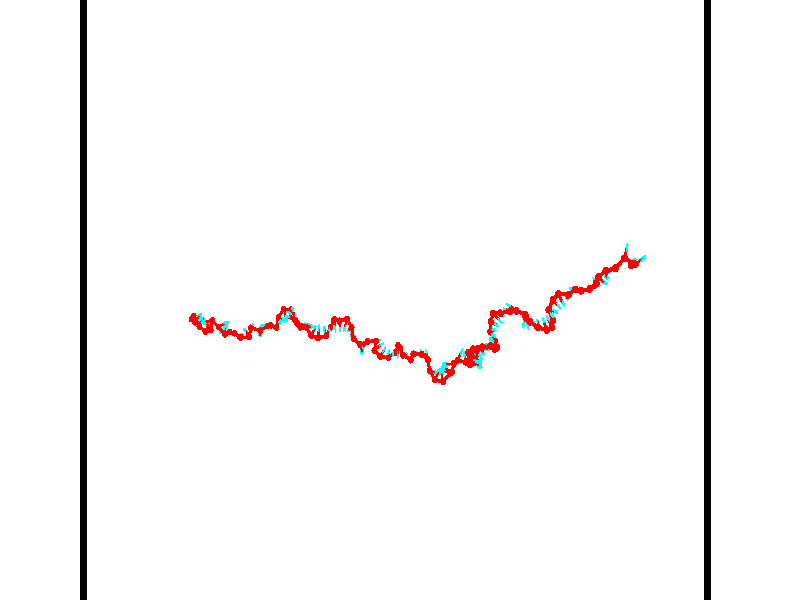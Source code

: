 // switches for output
#declare DRAW_BASES = 1; // possible values are 0, 1; only relevant for DNA ribbons
#declare DRAW_BASES_TYPE = 3; // possible values are 1, 2, 3; only relevant for DNA ribbons
#declare DRAW_FOG = 0; // set to 1 to enable fog

#include "colors.inc"

#include "transforms.inc"
background { rgb <1, 1, 1>}

#default {
   normal{
       ripples 0.25
       frequency 0.20
       turbulence 0.2
       lambda 5
   }
	finish {
		phong 0.1
		phong_size 40.
	}
}

// original window dimensions: 1024x640


// camera settings

camera {
	sky <-0, 1, 0>
	up <-0, 1, 0>
	right 1.6 * <0.99995, 0, 0.00999983>
	location <54.4867, 55, 106.329>
	look_at <55, 55, 55.0001>
	direction <0.513302, 0, -51.3289>
	angle 67.0682
}


# declare cpy_camera_pos = <54.4867, 55, 106.329>;
# if (DRAW_FOG = 1)
fog {
	fog_type 2
	up vnormalize(cpy_camera_pos)
	color rgbt<1,1,1,0.3>
	distance 1e-5
	fog_alt 3e-3
	fog_offset 88
}
# end


// LIGHTS

# declare lum = 6;
global_settings {
	ambient_light rgb lum * <0.05, 0.05, 0.05>
	max_trace_level 15
}# declare cpy_direct_light_amount = 0.25;
light_source
{	1000 * <-0.98995, -1, 1.00995>,
	rgb lum * cpy_direct_light_amount
	parallel
}

light_source
{	1000 * <0.98995, 1, -1.00995>,
	rgb lum * cpy_direct_light_amount
	parallel
}

// strand 0

// nucleotide -1

// particle -1
sphere {
	<35.997261, 53.773605, 50.423721> 0.250000
	pigment { color rgbt <1,0,0,0> }
	no_shadow
}
cylinder {
	<36.328472, 53.550320, 50.444775>,  <36.527199, 53.416348, 50.457405>, 0.100000
	pigment { color rgbt <1,0,0,0> }
	no_shadow
}
cylinder {
	<36.328472, 53.550320, 50.444775>,  <35.997261, 53.773605, 50.423721>, 0.100000
	pigment { color rgbt <1,0,0,0> }
	no_shadow
}

// particle -1
sphere {
	<36.328472, 53.550320, 50.444775> 0.100000
	pigment { color rgbt <1,0,0,0> }
	no_shadow
}
sphere {
	0, 1
	scale<0.080000,0.200000,0.300000>
	matrix <0.249953, 0.451530, 0.856530,
		-0.501892, -0.696074, 0.513406,
		0.828027, -0.558213, 0.052634,
		36.576881, 53.382854, 50.460564>
	pigment { color rgbt <0,1,1,0> }
	no_shadow
}
cylinder {
	<36.028240, 53.542248, 51.094654>,  <35.997261, 53.773605, 50.423721>, 0.130000
	pigment { color rgbt <1,0,0,0> }
	no_shadow
}

// nucleotide -1

// particle -1
sphere {
	<36.028240, 53.542248, 51.094654> 0.250000
	pigment { color rgbt <1,0,0,0> }
	no_shadow
}
cylinder {
	<36.403294, 53.582069, 50.961430>,  <36.628326, 53.605961, 50.881493>, 0.100000
	pigment { color rgbt <1,0,0,0> }
	no_shadow
}
cylinder {
	<36.403294, 53.582069, 50.961430>,  <36.028240, 53.542248, 51.094654>, 0.100000
	pigment { color rgbt <1,0,0,0> }
	no_shadow
}

// particle -1
sphere {
	<36.403294, 53.582069, 50.961430> 0.100000
	pigment { color rgbt <1,0,0,0> }
	no_shadow
}
sphere {
	0, 1
	scale<0.080000,0.200000,0.300000>
	matrix <0.220231, 0.571199, 0.790715,
		0.268962, -0.814752, 0.513652,
		0.937634, 0.099551, -0.333064,
		36.684586, 53.611935, 50.861511>
	pigment { color rgbt <0,1,1,0> }
	no_shadow
}
cylinder {
	<36.534912, 53.316101, 51.654716>,  <36.028240, 53.542248, 51.094654>, 0.130000
	pigment { color rgbt <1,0,0,0> }
	no_shadow
}

// nucleotide -1

// particle -1
sphere {
	<36.534912, 53.316101, 51.654716> 0.250000
	pigment { color rgbt <1,0,0,0> }
	no_shadow
}
cylinder {
	<36.690598, 53.583336, 51.401047>,  <36.784008, 53.743675, 51.248844>, 0.100000
	pigment { color rgbt <1,0,0,0> }
	no_shadow
}
cylinder {
	<36.690598, 53.583336, 51.401047>,  <36.534912, 53.316101, 51.654716>, 0.100000
	pigment { color rgbt <1,0,0,0> }
	no_shadow
}

// particle -1
sphere {
	<36.690598, 53.583336, 51.401047> 0.100000
	pigment { color rgbt <1,0,0,0> }
	no_shadow
}
sphere {
	0, 1
	scale<0.080000,0.200000,0.300000>
	matrix <0.382390, 0.509158, 0.771061,
		0.838030, -0.542608, -0.057300,
		0.389209, 0.668083, -0.634177,
		36.807362, 53.783760, 51.210793>
	pigment { color rgbt <0,1,1,0> }
	no_shadow
}
cylinder {
	<37.234592, 53.511898, 52.037319>,  <36.534912, 53.316101, 51.654716>, 0.130000
	pigment { color rgbt <1,0,0,0> }
	no_shadow
}

// nucleotide -1

// particle -1
sphere {
	<37.234592, 53.511898, 52.037319> 0.250000
	pigment { color rgbt <1,0,0,0> }
	no_shadow
}
cylinder {
	<37.207523, 53.496948, 51.638515>,  <37.191280, 53.487980, 51.399235>, 0.100000
	pigment { color rgbt <1,0,0,0> }
	no_shadow
}
cylinder {
	<37.207523, 53.496948, 51.638515>,  <37.234592, 53.511898, 52.037319>, 0.100000
	pigment { color rgbt <1,0,0,0> }
	no_shadow
}

// particle -1
sphere {
	<37.207523, 53.496948, 51.638515> 0.100000
	pigment { color rgbt <1,0,0,0> }
	no_shadow
}
sphere {
	0, 1
	scale<0.080000,0.200000,0.300000>
	matrix <-0.988663, 0.136758, 0.061983,
		0.134032, 0.989899, -0.046205,
		-0.067676, -0.037374, -0.997007,
		37.187222, 53.485737, 51.339413>
	pigment { color rgbt <0,1,1,0> }
	no_shadow
}
cylinder {
	<37.228615, 53.038803, 52.612488>,  <37.234592, 53.511898, 52.037319>, 0.130000
	pigment { color rgbt <1,0,0,0> }
	no_shadow
}

// nucleotide -1

// particle -1
sphere {
	<37.228615, 53.038803, 52.612488> 0.250000
	pigment { color rgbt <1,0,0,0> }
	no_shadow
}
cylinder {
	<37.360081, 53.352028, 52.823692>,  <37.438961, 53.539963, 52.950417>, 0.100000
	pigment { color rgbt <1,0,0,0> }
	no_shadow
}
cylinder {
	<37.360081, 53.352028, 52.823692>,  <37.228615, 53.038803, 52.612488>, 0.100000
	pigment { color rgbt <1,0,0,0> }
	no_shadow
}

// particle -1
sphere {
	<37.360081, 53.352028, 52.823692> 0.100000
	pigment { color rgbt <1,0,0,0> }
	no_shadow
}
sphere {
	0, 1
	scale<0.080000,0.200000,0.300000>
	matrix <-0.546629, 0.613634, -0.569781,
		-0.770178, -0.101357, 0.629725,
		0.328669, 0.783058, 0.528012,
		37.458683, 53.586945, 52.982098>
	pigment { color rgbt <0,1,1,0> }
	no_shadow
}
cylinder {
	<37.615517, 52.647343, 52.169010>,  <37.228615, 53.038803, 52.612488>, 0.130000
	pigment { color rgbt <1,0,0,0> }
	no_shadow
}

// nucleotide -1

// particle -1
sphere {
	<37.615517, 52.647343, 52.169010> 0.250000
	pigment { color rgbt <1,0,0,0> }
	no_shadow
}
cylinder {
	<37.779209, 53.008018, 52.113159>,  <37.877422, 53.224422, 52.079647>, 0.100000
	pigment { color rgbt <1,0,0,0> }
	no_shadow
}
cylinder {
	<37.779209, 53.008018, 52.113159>,  <37.615517, 52.647343, 52.169010>, 0.100000
	pigment { color rgbt <1,0,0,0> }
	no_shadow
}

// particle -1
sphere {
	<37.779209, 53.008018, 52.113159> 0.100000
	pigment { color rgbt <1,0,0,0> }
	no_shadow
}
sphere {
	0, 1
	scale<0.080000,0.200000,0.300000>
	matrix <-0.124821, 0.206912, 0.970364,
		0.903854, -0.379671, 0.197223,
		0.409227, 0.901686, -0.139628,
		37.901978, 53.278522, 52.071270>
	pigment { color rgbt <0,1,1,0> }
	no_shadow
}
cylinder {
	<38.239311, 52.772938, 52.618923>,  <37.615517, 52.647343, 52.169010>, 0.130000
	pigment { color rgbt <1,0,0,0> }
	no_shadow
}

// nucleotide -1

// particle -1
sphere {
	<38.239311, 52.772938, 52.618923> 0.250000
	pigment { color rgbt <1,0,0,0> }
	no_shadow
}
cylinder {
	<37.988888, 53.073730, 52.536396>,  <37.838634, 53.254208, 52.486881>, 0.100000
	pigment { color rgbt <1,0,0,0> }
	no_shadow
}
cylinder {
	<37.988888, 53.073730, 52.536396>,  <38.239311, 52.772938, 52.618923>, 0.100000
	pigment { color rgbt <1,0,0,0> }
	no_shadow
}

// particle -1
sphere {
	<37.988888, 53.073730, 52.536396> 0.100000
	pigment { color rgbt <1,0,0,0> }
	no_shadow
}
sphere {
	0, 1
	scale<0.080000,0.200000,0.300000>
	matrix <-0.117769, 0.170363, 0.978318,
		0.770828, 0.636786, -0.018097,
		-0.626062, 0.751984, -0.206314,
		37.801067, 53.299324, 52.474503>
	pigment { color rgbt <0,1,1,0> }
	no_shadow
}
cylinder {
	<38.455776, 53.493366, 52.960209>,  <38.239311, 52.772938, 52.618923>, 0.130000
	pigment { color rgbt <1,0,0,0> }
	no_shadow
}

// nucleotide -1

// particle -1
sphere {
	<38.455776, 53.493366, 52.960209> 0.250000
	pigment { color rgbt <1,0,0,0> }
	no_shadow
}
cylinder {
	<38.063076, 53.426815, 52.923386>,  <37.827454, 53.386883, 52.901291>, 0.100000
	pigment { color rgbt <1,0,0,0> }
	no_shadow
}
cylinder {
	<38.063076, 53.426815, 52.923386>,  <38.455776, 53.493366, 52.960209>, 0.100000
	pigment { color rgbt <1,0,0,0> }
	no_shadow
}

// particle -1
sphere {
	<38.063076, 53.426815, 52.923386> 0.100000
	pigment { color rgbt <1,0,0,0> }
	no_shadow
}
sphere {
	0, 1
	scale<0.080000,0.200000,0.300000>
	matrix <-0.142555, 0.323622, 0.935386,
		-0.125838, 0.931443, -0.341436,
		-0.981755, -0.166380, -0.092058,
		37.768551, 53.376900, 52.895767>
	pigment { color rgbt <0,1,1,0> }
	no_shadow
}
cylinder {
	<38.920525, 53.008774, 52.606712>,  <38.455776, 53.493366, 52.960209>, 0.130000
	pigment { color rgbt <1,0,0,0> }
	no_shadow
}

// nucleotide -1

// particle -1
sphere {
	<38.920525, 53.008774, 52.606712> 0.250000
	pigment { color rgbt <1,0,0,0> }
	no_shadow
}
cylinder {
	<39.285336, 53.172752, 52.601883>,  <39.504223, 53.271137, 52.598988>, 0.100000
	pigment { color rgbt <1,0,0,0> }
	no_shadow
}
cylinder {
	<39.285336, 53.172752, 52.601883>,  <38.920525, 53.008774, 52.606712>, 0.100000
	pigment { color rgbt <1,0,0,0> }
	no_shadow
}

// particle -1
sphere {
	<39.285336, 53.172752, 52.601883> 0.100000
	pigment { color rgbt <1,0,0,0> }
	no_shadow
}
sphere {
	0, 1
	scale<0.080000,0.200000,0.300000>
	matrix <0.288119, -0.619499, 0.730211,
		0.291869, -0.669452, -0.683115,
		0.912031, 0.409945, -0.012069,
		39.558945, 53.295734, 52.598263>
	pigment { color rgbt <0,1,1,0> }
	no_shadow
}
cylinder {
	<39.472519, 52.456585, 52.595325>,  <38.920525, 53.008774, 52.606712>, 0.130000
	pigment { color rgbt <1,0,0,0> }
	no_shadow
}

// nucleotide -1

// particle -1
sphere {
	<39.472519, 52.456585, 52.595325> 0.250000
	pigment { color rgbt <1,0,0,0> }
	no_shadow
}
cylinder {
	<39.569733, 52.770405, 52.823505>,  <39.628059, 52.958698, 52.960415>, 0.100000
	pigment { color rgbt <1,0,0,0> }
	no_shadow
}
cylinder {
	<39.569733, 52.770405, 52.823505>,  <39.472519, 52.456585, 52.595325>, 0.100000
	pigment { color rgbt <1,0,0,0> }
	no_shadow
}

// particle -1
sphere {
	<39.569733, 52.770405, 52.823505> 0.100000
	pigment { color rgbt <1,0,0,0> }
	no_shadow
}
sphere {
	0, 1
	scale<0.080000,0.200000,0.300000>
	matrix <0.429692, -0.614308, 0.661808,
		0.869655, 0.084276, -0.486413,
		0.243033, 0.784553, 0.570449,
		39.642643, 53.005772, 52.994640>
	pigment { color rgbt <0,1,1,0> }
	no_shadow
}
cylinder {
	<39.727539, 52.614216, 51.913254>,  <39.472519, 52.456585, 52.595325>, 0.130000
	pigment { color rgbt <1,0,0,0> }
	no_shadow
}

// nucleotide -1

// particle -1
sphere {
	<39.727539, 52.614216, 51.913254> 0.250000
	pigment { color rgbt <1,0,0,0> }
	no_shadow
}
cylinder {
	<39.328705, 52.606377, 51.883781>,  <39.089405, 52.601673, 51.866100>, 0.100000
	pigment { color rgbt <1,0,0,0> }
	no_shadow
}
cylinder {
	<39.328705, 52.606377, 51.883781>,  <39.727539, 52.614216, 51.913254>, 0.100000
	pigment { color rgbt <1,0,0,0> }
	no_shadow
}

// particle -1
sphere {
	<39.328705, 52.606377, 51.883781> 0.100000
	pigment { color rgbt <1,0,0,0> }
	no_shadow
}
sphere {
	0, 1
	scale<0.080000,0.200000,0.300000>
	matrix <0.074850, -0.435522, -0.897061,
		-0.014504, -0.899965, 0.435721,
		-0.997089, -0.019603, -0.073679,
		39.029579, 52.600494, 51.861679>
	pigment { color rgbt <0,1,1,0> }
	no_shadow
}
cylinder {
	<40.274818, 52.540779, 52.425041>,  <39.727539, 52.614216, 51.913254>, 0.130000
	pigment { color rgbt <1,0,0,0> }
	no_shadow
}

// nucleotide -1

// particle -1
sphere {
	<40.274818, 52.540779, 52.425041> 0.250000
	pigment { color rgbt <1,0,0,0> }
	no_shadow
}
cylinder {
	<40.472298, 52.368610, 52.122784>,  <40.590786, 52.265308, 51.941429>, 0.100000
	pigment { color rgbt <1,0,0,0> }
	no_shadow
}
cylinder {
	<40.472298, 52.368610, 52.122784>,  <40.274818, 52.540779, 52.425041>, 0.100000
	pigment { color rgbt <1,0,0,0> }
	no_shadow
}

// particle -1
sphere {
	<40.472298, 52.368610, 52.122784> 0.100000
	pigment { color rgbt <1,0,0,0> }
	no_shadow
}
sphere {
	0, 1
	scale<0.080000,0.200000,0.300000>
	matrix <0.803641, 0.557839, 0.207307,
		0.332297, -0.709613, 0.621312,
		0.493700, -0.430424, -0.755642,
		40.620407, 52.239483, 51.896091>
	pigment { color rgbt <0,1,1,0> }
	no_shadow
}
cylinder {
	<40.891506, 52.229321, 52.786739>,  <40.274818, 52.540779, 52.425041>, 0.130000
	pigment { color rgbt <1,0,0,0> }
	no_shadow
}

// nucleotide -1

// particle -1
sphere {
	<40.891506, 52.229321, 52.786739> 0.250000
	pigment { color rgbt <1,0,0,0> }
	no_shadow
}
cylinder {
	<40.896084, 52.324955, 52.398369>,  <40.898830, 52.382336, 52.165344>, 0.100000
	pigment { color rgbt <1,0,0,0> }
	no_shadow
}
cylinder {
	<40.896084, 52.324955, 52.398369>,  <40.891506, 52.229321, 52.786739>, 0.100000
	pigment { color rgbt <1,0,0,0> }
	no_shadow
}

// particle -1
sphere {
	<40.896084, 52.324955, 52.398369> 0.100000
	pigment { color rgbt <1,0,0,0> }
	no_shadow
}
sphere {
	0, 1
	scale<0.080000,0.200000,0.300000>
	matrix <0.724675, 0.667071, 0.172808,
		0.688996, -0.705587, -0.165627,
		0.011446, 0.239090, -0.970930,
		40.899517, 52.396683, 52.107090>
	pigment { color rgbt <0,1,1,0> }
	no_shadow
}
cylinder {
	<41.602215, 52.248730, 52.524998>,  <40.891506, 52.229321, 52.786739>, 0.130000
	pigment { color rgbt <1,0,0,0> }
	no_shadow
}

// nucleotide -1

// particle -1
sphere {
	<41.602215, 52.248730, 52.524998> 0.250000
	pigment { color rgbt <1,0,0,0> }
	no_shadow
}
cylinder {
	<41.365032, 52.509266, 52.335617>,  <41.222725, 52.665588, 52.221989>, 0.100000
	pigment { color rgbt <1,0,0,0> }
	no_shadow
}
cylinder {
	<41.365032, 52.509266, 52.335617>,  <41.602215, 52.248730, 52.524998>, 0.100000
	pigment { color rgbt <1,0,0,0> }
	no_shadow
}

// particle -1
sphere {
	<41.365032, 52.509266, 52.335617> 0.100000
	pigment { color rgbt <1,0,0,0> }
	no_shadow
}
sphere {
	0, 1
	scale<0.080000,0.200000,0.300000>
	matrix <0.547451, 0.757264, 0.356158,
		0.590511, -0.048008, -0.805601,
		-0.592954, 0.651342, -0.473455,
		41.187145, 52.704670, 52.193581>
	pigment { color rgbt <0,1,1,0> }
	no_shadow
}
cylinder {
	<41.854362, 52.951115, 52.902775>,  <41.602215, 52.248730, 52.524998>, 0.130000
	pigment { color rgbt <1,0,0,0> }
	no_shadow
}

// nucleotide -1

// particle -1
sphere {
	<41.854362, 52.951115, 52.902775> 0.250000
	pigment { color rgbt <1,0,0,0> }
	no_shadow
}
cylinder {
	<41.843563, 53.049026, 52.515095>,  <41.837086, 53.107773, 52.282486>, 0.100000
	pigment { color rgbt <1,0,0,0> }
	no_shadow
}
cylinder {
	<41.843563, 53.049026, 52.515095>,  <41.854362, 52.951115, 52.902775>, 0.100000
	pigment { color rgbt <1,0,0,0> }
	no_shadow
}

// particle -1
sphere {
	<41.843563, 53.049026, 52.515095> 0.100000
	pigment { color rgbt <1,0,0,0> }
	no_shadow
}
sphere {
	0, 1
	scale<0.080000,0.200000,0.300000>
	matrix <-0.976436, 0.201212, 0.078016,
		0.214112, 0.948471, 0.233580,
		-0.026997, 0.244780, -0.969203,
		41.835464, 53.122459, 52.224335>
	pigment { color rgbt <0,1,1,0> }
	no_shadow
}
cylinder {
	<42.625912, 52.744247, 52.696648>,  <41.854362, 52.951115, 52.902775>, 0.130000
	pigment { color rgbt <1,0,0,0> }
	no_shadow
}

// nucleotide -1

// particle -1
sphere {
	<42.625912, 52.744247, 52.696648> 0.250000
	pigment { color rgbt <1,0,0,0> }
	no_shadow
}
cylinder {
	<42.540646, 52.547195, 52.359158>,  <42.489487, 52.428967, 52.156662>, 0.100000
	pigment { color rgbt <1,0,0,0> }
	no_shadow
}
cylinder {
	<42.540646, 52.547195, 52.359158>,  <42.625912, 52.744247, 52.696648>, 0.100000
	pigment { color rgbt <1,0,0,0> }
	no_shadow
}

// particle -1
sphere {
	<42.540646, 52.547195, 52.359158> 0.100000
	pigment { color rgbt <1,0,0,0> }
	no_shadow
}
sphere {
	0, 1
	scale<0.080000,0.200000,0.300000>
	matrix <0.126655, 0.842356, -0.523826,
		0.968772, -0.218525, -0.117169,
		-0.213167, -0.492628, -0.843728,
		42.476696, 52.399406, 52.106041>
	pigment { color rgbt <0,1,1,0> }
	no_shadow
}
cylinder {
	<43.169891, 53.052643, 52.233353>,  <42.625912, 52.744247, 52.696648>, 0.130000
	pigment { color rgbt <1,0,0,0> }
	no_shadow
}

// nucleotide -1

// particle -1
sphere {
	<43.169891, 53.052643, 52.233353> 0.250000
	pigment { color rgbt <1,0,0,0> }
	no_shadow
}
cylinder {
	<42.851143, 52.890320, 52.054329>,  <42.659893, 52.792927, 51.946915>, 0.100000
	pigment { color rgbt <1,0,0,0> }
	no_shadow
}
cylinder {
	<42.851143, 52.890320, 52.054329>,  <43.169891, 53.052643, 52.233353>, 0.100000
	pigment { color rgbt <1,0,0,0> }
	no_shadow
}

// particle -1
sphere {
	<42.851143, 52.890320, 52.054329> 0.100000
	pigment { color rgbt <1,0,0,0> }
	no_shadow
}
sphere {
	0, 1
	scale<0.080000,0.200000,0.300000>
	matrix <-0.037520, 0.772631, -0.633745,
		0.602978, -0.488223, -0.630916,
		-0.796875, -0.405807, -0.447562,
		42.612080, 52.768578, 51.920059>
	pigment { color rgbt <0,1,1,0> }
	no_shadow
}
cylinder {
	<43.307671, 53.080765, 51.387684>,  <43.169891, 53.052643, 52.233353>, 0.130000
	pigment { color rgbt <1,0,0,0> }
	no_shadow
}

// nucleotide -1

// particle -1
sphere {
	<43.307671, 53.080765, 51.387684> 0.250000
	pigment { color rgbt <1,0,0,0> }
	no_shadow
}
cylinder {
	<42.917622, 53.050278, 51.470936>,  <42.683590, 53.031986, 51.520889>, 0.100000
	pigment { color rgbt <1,0,0,0> }
	no_shadow
}
cylinder {
	<42.917622, 53.050278, 51.470936>,  <43.307671, 53.080765, 51.387684>, 0.100000
	pigment { color rgbt <1,0,0,0> }
	no_shadow
}

// particle -1
sphere {
	<42.917622, 53.050278, 51.470936> 0.100000
	pigment { color rgbt <1,0,0,0> }
	no_shadow
}
sphere {
	0, 1
	scale<0.080000,0.200000,0.300000>
	matrix <-0.209799, 0.620324, -0.755766,
		-0.071506, -0.780634, -0.620885,
		-0.975126, -0.076219, 0.208133,
		42.625084, 53.027412, 51.533375>
	pigment { color rgbt <0,1,1,0> }
	no_shadow
}
cylinder {
	<43.898968, 52.921246, 51.963593>,  <43.307671, 53.080765, 51.387684>, 0.130000
	pigment { color rgbt <1,0,0,0> }
	no_shadow
}

// nucleotide -1

// particle -1
sphere {
	<43.898968, 52.921246, 51.963593> 0.250000
	pigment { color rgbt <1,0,0,0> }
	no_shadow
}
cylinder {
	<44.139069, 53.156960, 52.179901>,  <44.283127, 53.298389, 52.309689>, 0.100000
	pigment { color rgbt <1,0,0,0> }
	no_shadow
}
cylinder {
	<44.139069, 53.156960, 52.179901>,  <43.898968, 52.921246, 51.963593>, 0.100000
	pigment { color rgbt <1,0,0,0> }
	no_shadow
}

// particle -1
sphere {
	<44.139069, 53.156960, 52.179901> 0.100000
	pigment { color rgbt <1,0,0,0> }
	no_shadow
}
sphere {
	0, 1
	scale<0.080000,0.200000,0.300000>
	matrix <0.470857, 0.286187, -0.834501,
		-0.646525, 0.755537, -0.105687,
		0.600250, 0.589289, 0.540776,
		44.319145, 53.333748, 52.342133>
	pigment { color rgbt <0,1,1,0> }
	no_shadow
}
cylinder {
	<44.044266, 53.686642, 51.659405>,  <43.898968, 52.921246, 51.963593>, 0.130000
	pigment { color rgbt <1,0,0,0> }
	no_shadow
}

// nucleotide -1

// particle -1
sphere {
	<44.044266, 53.686642, 51.659405> 0.250000
	pigment { color rgbt <1,0,0,0> }
	no_shadow
}
cylinder {
	<44.349522, 53.577709, 51.893822>,  <44.532677, 53.512348, 52.034473>, 0.100000
	pigment { color rgbt <1,0,0,0> }
	no_shadow
}
cylinder {
	<44.349522, 53.577709, 51.893822>,  <44.044266, 53.686642, 51.659405>, 0.100000
	pigment { color rgbt <1,0,0,0> }
	no_shadow
}

// particle -1
sphere {
	<44.349522, 53.577709, 51.893822> 0.100000
	pigment { color rgbt <1,0,0,0> }
	no_shadow
}
sphere {
	0, 1
	scale<0.080000,0.200000,0.300000>
	matrix <0.643364, 0.234868, -0.728643,
		0.060790, 0.933098, 0.354447,
		0.763143, -0.272333, 0.586044,
		44.578465, 53.496010, 52.069633>
	pigment { color rgbt <0,1,1,0> }
	no_shadow
}
cylinder {
	<44.532539, 54.313946, 51.737568>,  <44.044266, 53.686642, 51.659405>, 0.130000
	pigment { color rgbt <1,0,0,0> }
	no_shadow
}

// nucleotide -1

// particle -1
sphere {
	<44.532539, 54.313946, 51.737568> 0.250000
	pigment { color rgbt <1,0,0,0> }
	no_shadow
}
cylinder {
	<44.663628, 53.936184, 51.726978>,  <44.742283, 53.709526, 51.720623>, 0.100000
	pigment { color rgbt <1,0,0,0> }
	no_shadow
}
cylinder {
	<44.663628, 53.936184, 51.726978>,  <44.532539, 54.313946, 51.737568>, 0.100000
	pigment { color rgbt <1,0,0,0> }
	no_shadow
}

// particle -1
sphere {
	<44.663628, 53.936184, 51.726978> 0.100000
	pigment { color rgbt <1,0,0,0> }
	no_shadow
}
sphere {
	0, 1
	scale<0.080000,0.200000,0.300000>
	matrix <0.494012, 0.195183, -0.847264,
		0.805326, 0.264590, 0.530512,
		0.327724, -0.944402, -0.026475,
		44.761944, 53.652863, 51.719036>
	pigment { color rgbt <0,1,1,0> }
	no_shadow
}
cylinder {
	<45.216217, 54.293079, 51.876793>,  <44.532539, 54.313946, 51.737568>, 0.130000
	pigment { color rgbt <1,0,0,0> }
	no_shadow
}

// nucleotide -1

// particle -1
sphere {
	<45.216217, 54.293079, 51.876793> 0.250000
	pigment { color rgbt <1,0,0,0> }
	no_shadow
}
cylinder {
	<45.138550, 53.986755, 51.631569>,  <45.091949, 53.802963, 51.484436>, 0.100000
	pigment { color rgbt <1,0,0,0> }
	no_shadow
}
cylinder {
	<45.138550, 53.986755, 51.631569>,  <45.216217, 54.293079, 51.876793>, 0.100000
	pigment { color rgbt <1,0,0,0> }
	no_shadow
}

// particle -1
sphere {
	<45.138550, 53.986755, 51.631569> 0.100000
	pigment { color rgbt <1,0,0,0> }
	no_shadow
}
sphere {
	0, 1
	scale<0.080000,0.200000,0.300000>
	matrix <0.702437, 0.327696, -0.631821,
		0.684749, -0.553314, 0.474302,
		-0.194168, -0.765806, -0.613058,
		45.080299, 53.757015, 51.447651>
	pigment { color rgbt <0,1,1,0> }
	no_shadow
}
cylinder {
	<45.414894, 53.946781, 52.488827>,  <45.216217, 54.293079, 51.876793>, 0.130000
	pigment { color rgbt <1,0,0,0> }
	no_shadow
}

// nucleotide -1

// particle -1
sphere {
	<45.414894, 53.946781, 52.488827> 0.250000
	pigment { color rgbt <1,0,0,0> }
	no_shadow
}
cylinder {
	<45.484985, 54.152290, 52.824764>,  <45.527042, 54.275597, 53.026325>, 0.100000
	pigment { color rgbt <1,0,0,0> }
	no_shadow
}
cylinder {
	<45.484985, 54.152290, 52.824764>,  <45.414894, 53.946781, 52.488827>, 0.100000
	pigment { color rgbt <1,0,0,0> }
	no_shadow
}

// particle -1
sphere {
	<45.484985, 54.152290, 52.824764> 0.100000
	pigment { color rgbt <1,0,0,0> }
	no_shadow
}
sphere {
	0, 1
	scale<0.080000,0.200000,0.300000>
	matrix <-0.638210, -0.590256, 0.494252,
		0.749655, -0.622602, 0.224466,
		0.175230, 0.513774, 0.839840,
		45.537556, 54.306423, 53.076717>
	pigment { color rgbt <0,1,1,0> }
	no_shadow
}
cylinder {
	<45.773708, 53.534466, 53.055740>,  <45.414894, 53.946781, 52.488827>, 0.130000
	pigment { color rgbt <1,0,0,0> }
	no_shadow
}

// nucleotide -1

// particle -1
sphere {
	<45.773708, 53.534466, 53.055740> 0.250000
	pigment { color rgbt <1,0,0,0> }
	no_shadow
}
cylinder {
	<45.540546, 53.811466, 53.225754>,  <45.400650, 53.977669, 53.327763>, 0.100000
	pigment { color rgbt <1,0,0,0> }
	no_shadow
}
cylinder {
	<45.540546, 53.811466, 53.225754>,  <45.773708, 53.534466, 53.055740>, 0.100000
	pigment { color rgbt <1,0,0,0> }
	no_shadow
}

// particle -1
sphere {
	<45.540546, 53.811466, 53.225754> 0.100000
	pigment { color rgbt <1,0,0,0> }
	no_shadow
}
sphere {
	0, 1
	scale<0.080000,0.200000,0.300000>
	matrix <-0.356930, -0.688156, 0.631697,
		0.729944, 0.216514, 0.648308,
		-0.582909, 0.692505, 0.425035,
		45.365673, 54.019218, 53.353264>
	pigment { color rgbt <0,1,1,0> }
	no_shadow
}
cylinder {
	<45.887203, 53.555508, 53.880207>,  <45.773708, 53.534466, 53.055740>, 0.130000
	pigment { color rgbt <1,0,0,0> }
	no_shadow
}

// nucleotide -1

// particle -1
sphere {
	<45.887203, 53.555508, 53.880207> 0.250000
	pigment { color rgbt <1,0,0,0> }
	no_shadow
}
cylinder {
	<45.520130, 53.666801, 53.766754>,  <45.299889, 53.733578, 53.698685>, 0.100000
	pigment { color rgbt <1,0,0,0> }
	no_shadow
}
cylinder {
	<45.520130, 53.666801, 53.766754>,  <45.887203, 53.555508, 53.880207>, 0.100000
	pigment { color rgbt <1,0,0,0> }
	no_shadow
}

// particle -1
sphere {
	<45.520130, 53.666801, 53.766754> 0.100000
	pigment { color rgbt <1,0,0,0> }
	no_shadow
}
sphere {
	0, 1
	scale<0.080000,0.200000,0.300000>
	matrix <-0.393954, -0.729916, 0.558590,
		-0.051604, 0.624344, 0.779443,
		-0.917680, 0.278239, -0.283629,
		45.244827, 53.750275, 53.681664>
	pigment { color rgbt <0,1,1,0> }
	no_shadow
}
cylinder {
	<46.201271, 53.320271, 54.507790>,  <45.887203, 53.555508, 53.880207>, 0.130000
	pigment { color rgbt <1,0,0,0> }
	no_shadow
}

// nucleotide -1

// particle -1
sphere {
	<46.201271, 53.320271, 54.507790> 0.250000
	pigment { color rgbt <1,0,0,0> }
	no_shadow
}
cylinder {
	<46.566437, 53.243042, 54.363953>,  <46.785538, 53.196705, 54.277653>, 0.100000
	pigment { color rgbt <1,0,0,0> }
	no_shadow
}
cylinder {
	<46.566437, 53.243042, 54.363953>,  <46.201271, 53.320271, 54.507790>, 0.100000
	pigment { color rgbt <1,0,0,0> }
	no_shadow
}

// particle -1
sphere {
	<46.566437, 53.243042, 54.363953> 0.100000
	pigment { color rgbt <1,0,0,0> }
	no_shadow
}
sphere {
	0, 1
	scale<0.080000,0.200000,0.300000>
	matrix <0.365176, -0.007097, 0.930911,
		-0.182280, -0.981160, 0.064025,
		0.912918, -0.193067, -0.359590,
		46.840313, 53.185123, 54.256077>
	pigment { color rgbt <0,1,1,0> }
	no_shadow
}
cylinder {
	<46.560455, 53.080116, 55.081814>,  <46.201271, 53.320271, 54.507790>, 0.130000
	pigment { color rgbt <1,0,0,0> }
	no_shadow
}

// nucleotide -1

// particle -1
sphere {
	<46.560455, 53.080116, 55.081814> 0.250000
	pigment { color rgbt <1,0,0,0> }
	no_shadow
}
cylinder {
	<46.853683, 53.130959, 54.814545>,  <47.029621, 53.161465, 54.654182>, 0.100000
	pigment { color rgbt <1,0,0,0> }
	no_shadow
}
cylinder {
	<46.853683, 53.130959, 54.814545>,  <46.560455, 53.080116, 55.081814>, 0.100000
	pigment { color rgbt <1,0,0,0> }
	no_shadow
}

// particle -1
sphere {
	<46.853683, 53.130959, 54.814545> 0.100000
	pigment { color rgbt <1,0,0,0> }
	no_shadow
}
sphere {
	0, 1
	scale<0.080000,0.200000,0.300000>
	matrix <0.677188, -0.044747, 0.734448,
		0.063457, -0.990879, -0.118879,
		0.733069, 0.127110, -0.668172,
		47.073605, 53.169090, 54.614094>
	pigment { color rgbt <0,1,1,0> }
	no_shadow
}
cylinder {
	<47.067348, 53.097919, 55.544842>,  <46.560455, 53.080116, 55.081814>, 0.130000
	pigment { color rgbt <1,0,0,0> }
	no_shadow
}

// nucleotide -1

// particle -1
sphere {
	<47.067348, 53.097919, 55.544842> 0.250000
	pigment { color rgbt <1,0,0,0> }
	no_shadow
}
cylinder {
	<47.262257, 53.114510, 55.195938>,  <47.379204, 53.124466, 54.986595>, 0.100000
	pigment { color rgbt <1,0,0,0> }
	no_shadow
}
cylinder {
	<47.262257, 53.114510, 55.195938>,  <47.067348, 53.097919, 55.544842>, 0.100000
	pigment { color rgbt <1,0,0,0> }
	no_shadow
}

// particle -1
sphere {
	<47.262257, 53.114510, 55.195938> 0.100000
	pigment { color rgbt <1,0,0,0> }
	no_shadow
}
sphere {
	0, 1
	scale<0.080000,0.200000,0.300000>
	matrix <0.872721, 0.011578, 0.488081,
		0.030346, -0.999072, -0.030561,
		0.487275, 0.041483, -0.872263,
		47.408440, 53.126953, 54.934258>
	pigment { color rgbt <0,1,1,0> }
	no_shadow
}
cylinder {
	<47.538334, 52.504864, 55.505501>,  <47.067348, 53.097919, 55.544842>, 0.130000
	pigment { color rgbt <1,0,0,0> }
	no_shadow
}

// nucleotide -1

// particle -1
sphere {
	<47.538334, 52.504864, 55.505501> 0.250000
	pigment { color rgbt <1,0,0,0> }
	no_shadow
}
cylinder {
	<47.669476, 52.788620, 55.255936>,  <47.748161, 52.958874, 55.106197>, 0.100000
	pigment { color rgbt <1,0,0,0> }
	no_shadow
}
cylinder {
	<47.669476, 52.788620, 55.255936>,  <47.538334, 52.504864, 55.505501>, 0.100000
	pigment { color rgbt <1,0,0,0> }
	no_shadow
}

// particle -1
sphere {
	<47.669476, 52.788620, 55.255936> 0.100000
	pigment { color rgbt <1,0,0,0> }
	no_shadow
}
sphere {
	0, 1
	scale<0.080000,0.200000,0.300000>
	matrix <0.926548, -0.112515, 0.358956,
		0.184441, -0.695774, -0.694175,
		0.327858, 0.709393, -0.623916,
		47.767834, 53.001438, 55.068760>
	pigment { color rgbt <0,1,1,0> }
	no_shadow
}
cylinder {
	<48.050243, 52.319359, 55.052601>,  <47.538334, 52.504864, 55.505501>, 0.130000
	pigment { color rgbt <1,0,0,0> }
	no_shadow
}

// nucleotide -1

// particle -1
sphere {
	<48.050243, 52.319359, 55.052601> 0.250000
	pigment { color rgbt <1,0,0,0> }
	no_shadow
}
cylinder {
	<48.097549, 52.709587, 55.126648>,  <48.125935, 52.943726, 55.171078>, 0.100000
	pigment { color rgbt <1,0,0,0> }
	no_shadow
}
cylinder {
	<48.097549, 52.709587, 55.126648>,  <48.050243, 52.319359, 55.052601>, 0.100000
	pigment { color rgbt <1,0,0,0> }
	no_shadow
}

// particle -1
sphere {
	<48.097549, 52.709587, 55.126648> 0.100000
	pigment { color rgbt <1,0,0,0> }
	no_shadow
}
sphere {
	0, 1
	scale<0.080000,0.200000,0.300000>
	matrix <0.981954, -0.142613, 0.124212,
		0.147578, 0.167089, -0.974834,
		0.118269, 0.975573, 0.185121,
		48.133030, 53.002258, 55.182182>
	pigment { color rgbt <0,1,1,0> }
	no_shadow
}
cylinder {
	<48.709354, 52.458225, 54.758591>,  <48.050243, 52.319359, 55.052601>, 0.130000
	pigment { color rgbt <1,0,0,0> }
	no_shadow
}

// nucleotide -1

// particle -1
sphere {
	<48.709354, 52.458225, 54.758591> 0.250000
	pigment { color rgbt <1,0,0,0> }
	no_shadow
}
cylinder {
	<48.646118, 52.723820, 55.050926>,  <48.608177, 52.883175, 55.226330>, 0.100000
	pigment { color rgbt <1,0,0,0> }
	no_shadow
}
cylinder {
	<48.646118, 52.723820, 55.050926>,  <48.709354, 52.458225, 54.758591>, 0.100000
	pigment { color rgbt <1,0,0,0> }
	no_shadow
}

// particle -1
sphere {
	<48.646118, 52.723820, 55.050926> 0.100000
	pigment { color rgbt <1,0,0,0> }
	no_shadow
}
sphere {
	0, 1
	scale<0.080000,0.200000,0.300000>
	matrix <0.954910, -0.085564, 0.284297,
		0.251304, 0.742833, -0.620521,
		-0.158091, 0.663986, 0.730841,
		48.598690, 52.923016, 55.270180>
	pigment { color rgbt <0,1,1,0> }
	no_shadow
}
cylinder {
	<49.047184, 53.055489, 54.548309>,  <48.709354, 52.458225, 54.758591>, 0.130000
	pigment { color rgbt <1,0,0,0> }
	no_shadow
}

// nucleotide -1

// particle -1
sphere {
	<49.047184, 53.055489, 54.548309> 0.250000
	pigment { color rgbt <1,0,0,0> }
	no_shadow
}
cylinder {
	<49.041615, 52.950481, 54.934238>,  <49.038273, 52.887478, 55.165798>, 0.100000
	pigment { color rgbt <1,0,0,0> }
	no_shadow
}
cylinder {
	<49.041615, 52.950481, 54.934238>,  <49.047184, 53.055489, 54.548309>, 0.100000
	pigment { color rgbt <1,0,0,0> }
	no_shadow
}

// particle -1
sphere {
	<49.041615, 52.950481, 54.934238> 0.100000
	pigment { color rgbt <1,0,0,0> }
	no_shadow
}
sphere {
	0, 1
	scale<0.080000,0.200000,0.300000>
	matrix <0.996190, 0.079437, 0.035995,
		-0.086092, 0.961651, 0.260413,
		-0.013928, -0.262519, 0.964826,
		49.037437, 52.871727, 55.223686>
	pigment { color rgbt <0,1,1,0> }
	no_shadow
}
cylinder {
	<49.394127, 53.607533, 54.893887>,  <49.047184, 53.055489, 54.548309>, 0.130000
	pigment { color rgbt <1,0,0,0> }
	no_shadow
}

// nucleotide -1

// particle -1
sphere {
	<49.394127, 53.607533, 54.893887> 0.250000
	pigment { color rgbt <1,0,0,0> }
	no_shadow
}
cylinder {
	<49.460297, 53.238670, 55.033752>,  <49.499996, 53.017353, 55.117672>, 0.100000
	pigment { color rgbt <1,0,0,0> }
	no_shadow
}
cylinder {
	<49.460297, 53.238670, 55.033752>,  <49.394127, 53.607533, 54.893887>, 0.100000
	pigment { color rgbt <1,0,0,0> }
	no_shadow
}

// particle -1
sphere {
	<49.460297, 53.238670, 55.033752> 0.100000
	pigment { color rgbt <1,0,0,0> }
	no_shadow
}
sphere {
	0, 1
	scale<0.080000,0.200000,0.300000>
	matrix <0.984521, 0.133583, -0.113465,
		0.057924, 0.363018, 0.929980,
		0.165420, -0.922157, 0.349661,
		49.509922, 52.962025, 55.138649>
	pigment { color rgbt <0,1,1,0> }
	no_shadow
}
cylinder {
	<49.909386, 53.530426, 55.508705>,  <49.394127, 53.607533, 54.893887>, 0.130000
	pigment { color rgbt <1,0,0,0> }
	no_shadow
}

// nucleotide -1

// particle -1
sphere {
	<49.909386, 53.530426, 55.508705> 0.250000
	pigment { color rgbt <1,0,0,0> }
	no_shadow
}
cylinder {
	<49.900524, 53.209728, 55.269806>,  <49.895206, 53.017307, 55.126465>, 0.100000
	pigment { color rgbt <1,0,0,0> }
	no_shadow
}
cylinder {
	<49.900524, 53.209728, 55.269806>,  <49.909386, 53.530426, 55.508705>, 0.100000
	pigment { color rgbt <1,0,0,0> }
	no_shadow
}

// particle -1
sphere {
	<49.900524, 53.209728, 55.269806> 0.100000
	pigment { color rgbt <1,0,0,0> }
	no_shadow
}
sphere {
	0, 1
	scale<0.080000,0.200000,0.300000>
	matrix <0.938165, 0.189767, -0.289541,
		0.345477, -0.566735, 0.747969,
		-0.022153, -0.801748, -0.597251,
		49.893879, 52.969204, 55.090630>
	pigment { color rgbt <0,1,1,0> }
	no_shadow
}
cylinder {
	<50.513012, 53.657303, 55.167446>,  <49.909386, 53.530426, 55.508705>, 0.130000
	pigment { color rgbt <1,0,0,0> }
	no_shadow
}

// nucleotide -1

// particle -1
sphere {
	<50.513012, 53.657303, 55.167446> 0.250000
	pigment { color rgbt <1,0,0,0> }
	no_shadow
}
cylinder {
	<50.385235, 53.298679, 55.044716>,  <50.308567, 53.083508, 54.971077>, 0.100000
	pigment { color rgbt <1,0,0,0> }
	no_shadow
}
cylinder {
	<50.385235, 53.298679, 55.044716>,  <50.513012, 53.657303, 55.167446>, 0.100000
	pigment { color rgbt <1,0,0,0> }
	no_shadow
}

// particle -1
sphere {
	<50.385235, 53.298679, 55.044716> 0.100000
	pigment { color rgbt <1,0,0,0> }
	no_shadow
}
sphere {
	0, 1
	scale<0.080000,0.200000,0.300000>
	matrix <0.881614, -0.162471, -0.443125,
		0.347435, -0.412057, 0.842317,
		-0.319445, -0.896555, -0.306828,
		50.289402, 53.029713, 54.952667>
	pigment { color rgbt <0,1,1,0> }
	no_shadow
}
cylinder {
	<50.912170, 53.044834, 55.418743>,  <50.513012, 53.657303, 55.167446>, 0.130000
	pigment { color rgbt <1,0,0,0> }
	no_shadow
}

// nucleotide -1

// particle -1
sphere {
	<50.912170, 53.044834, 55.418743> 0.250000
	pigment { color rgbt <1,0,0,0> }
	no_shadow
}
cylinder {
	<50.734165, 52.958290, 55.071144>,  <50.627361, 52.906364, 54.862587>, 0.100000
	pigment { color rgbt <1,0,0,0> }
	no_shadow
}
cylinder {
	<50.734165, 52.958290, 55.071144>,  <50.912170, 53.044834, 55.418743>, 0.100000
	pigment { color rgbt <1,0,0,0> }
	no_shadow
}

// particle -1
sphere {
	<50.734165, 52.958290, 55.071144> 0.100000
	pigment { color rgbt <1,0,0,0> }
	no_shadow
}
sphere {
	0, 1
	scale<0.080000,0.200000,0.300000>
	matrix <0.839052, -0.439871, -0.320163,
		-0.312977, -0.871610, 0.377283,
		-0.445013, -0.216356, -0.868996,
		50.600662, 52.893383, 54.810444>
	pigment { color rgbt <0,1,1,0> }
	no_shadow
}
cylinder {
	<51.064663, 52.285564, 55.192757>,  <50.912170, 53.044834, 55.418743>, 0.130000
	pigment { color rgbt <1,0,0,0> }
	no_shadow
}

// nucleotide -1

// particle -1
sphere {
	<51.064663, 52.285564, 55.192757> 0.250000
	pigment { color rgbt <1,0,0,0> }
	no_shadow
}
cylinder {
	<50.930546, 52.464283, 54.860985>,  <50.850075, 52.571514, 54.661922>, 0.100000
	pigment { color rgbt <1,0,0,0> }
	no_shadow
}
cylinder {
	<50.930546, 52.464283, 54.860985>,  <51.064663, 52.285564, 55.192757>, 0.100000
	pigment { color rgbt <1,0,0,0> }
	no_shadow
}

// particle -1
sphere {
	<50.930546, 52.464283, 54.860985> 0.100000
	pigment { color rgbt <1,0,0,0> }
	no_shadow
}
sphere {
	0, 1
	scale<0.080000,0.200000,0.300000>
	matrix <0.800184, -0.329644, -0.501040,
		-0.497278, -0.831692, -0.246989,
		-0.335292, 0.446793, -0.829431,
		50.829960, 52.598320, 54.612156>
	pigment { color rgbt <0,1,1,0> }
	no_shadow
}
cylinder {
	<51.599518, 51.843166, 54.961582>,  <51.064663, 52.285564, 55.192757>, 0.130000
	pigment { color rgbt <1,0,0,0> }
	no_shadow
}

// nucleotide -1

// particle -1
sphere {
	<51.599518, 51.843166, 54.961582> 0.250000
	pigment { color rgbt <1,0,0,0> }
	no_shadow
}
cylinder {
	<51.685051, 51.538155, 54.717342>,  <51.736370, 51.355148, 54.570801>, 0.100000
	pigment { color rgbt <1,0,0,0> }
	no_shadow
}
cylinder {
	<51.685051, 51.538155, 54.717342>,  <51.599518, 51.843166, 54.961582>, 0.100000
	pigment { color rgbt <1,0,0,0> }
	no_shadow
}

// particle -1
sphere {
	<51.685051, 51.538155, 54.717342> 0.100000
	pigment { color rgbt <1,0,0,0> }
	no_shadow
}
sphere {
	0, 1
	scale<0.080000,0.200000,0.300000>
	matrix <-0.266750, 0.555722, -0.787412,
		0.939746, 0.331248, -0.084575,
		0.213828, -0.762527, -0.610598,
		51.749199, 51.309395, 54.534164>
	pigment { color rgbt <0,1,1,0> }
	no_shadow
}
cylinder {
	<52.214882, 52.035679, 54.554832>,  <51.599518, 51.843166, 54.961582>, 0.130000
	pigment { color rgbt <1,0,0,0> }
	no_shadow
}

// nucleotide -1

// particle -1
sphere {
	<52.214882, 52.035679, 54.554832> 0.250000
	pigment { color rgbt <1,0,0,0> }
	no_shadow
}
cylinder {
	<51.953968, 51.791542, 54.375046>,  <51.797421, 51.645061, 54.267174>, 0.100000
	pigment { color rgbt <1,0,0,0> }
	no_shadow
}
cylinder {
	<51.953968, 51.791542, 54.375046>,  <52.214882, 52.035679, 54.554832>, 0.100000
	pigment { color rgbt <1,0,0,0> }
	no_shadow
}

// particle -1
sphere {
	<51.953968, 51.791542, 54.375046> 0.100000
	pigment { color rgbt <1,0,0,0> }
	no_shadow
}
sphere {
	0, 1
	scale<0.080000,0.200000,0.300000>
	matrix <-0.107196, 0.661296, -0.742426,
		0.750359, -0.436090, -0.496777,
		-0.652281, -0.610338, -0.449463,
		51.758286, 51.608440, 54.240208>
	pigment { color rgbt <0,1,1,0> }
	no_shadow
}
cylinder {
	<52.955650, 52.075260, 54.706318>,  <52.214882, 52.035679, 54.554832>, 0.130000
	pigment { color rgbt <1,0,0,0> }
	no_shadow
}

// nucleotide -1

// particle -1
sphere {
	<52.955650, 52.075260, 54.706318> 0.250000
	pigment { color rgbt <1,0,0,0> }
	no_shadow
}
cylinder {
	<53.083649, 52.073654, 54.327354>,  <53.160446, 52.072689, 54.099976>, 0.100000
	pigment { color rgbt <1,0,0,0> }
	no_shadow
}
cylinder {
	<53.083649, 52.073654, 54.327354>,  <52.955650, 52.075260, 54.706318>, 0.100000
	pigment { color rgbt <1,0,0,0> }
	no_shadow
}

// particle -1
sphere {
	<53.083649, 52.073654, 54.327354> 0.100000
	pigment { color rgbt <1,0,0,0> }
	no_shadow
}
sphere {
	0, 1
	scale<0.080000,0.200000,0.300000>
	matrix <0.511625, -0.840913, 0.176367,
		-0.797399, -0.541155, -0.267032,
		0.319992, -0.004015, -0.947411,
		53.179646, 52.072449, 54.043129>
	pigment { color rgbt <0,1,1,0> }
	no_shadow
}
cylinder {
	<52.802078, 51.394268, 54.352821>,  <52.955650, 52.075260, 54.706318>, 0.130000
	pigment { color rgbt <1,0,0,0> }
	no_shadow
}

// nucleotide -1

// particle -1
sphere {
	<52.802078, 51.394268, 54.352821> 0.250000
	pigment { color rgbt <1,0,0,0> }
	no_shadow
}
cylinder {
	<53.124214, 51.611950, 54.258781>,  <53.317497, 51.742558, 54.202358>, 0.100000
	pigment { color rgbt <1,0,0,0> }
	no_shadow
}
cylinder {
	<53.124214, 51.611950, 54.258781>,  <52.802078, 51.394268, 54.352821>, 0.100000
	pigment { color rgbt <1,0,0,0> }
	no_shadow
}

// particle -1
sphere {
	<53.124214, 51.611950, 54.258781> 0.100000
	pigment { color rgbt <1,0,0,0> }
	no_shadow
}
sphere {
	0, 1
	scale<0.080000,0.200000,0.300000>
	matrix <0.578140, -0.808691, 0.108501,
		-0.131073, -0.223298, -0.965898,
		0.805341, 0.544203, -0.235095,
		53.365818, 51.775211, 54.188251>
	pigment { color rgbt <0,1,1,0> }
	no_shadow
}
cylinder {
	<53.298706, 50.906857, 54.012676>,  <52.802078, 51.394268, 54.352821>, 0.130000
	pigment { color rgbt <1,0,0,0> }
	no_shadow
}

// nucleotide -1

// particle -1
sphere {
	<53.298706, 50.906857, 54.012676> 0.250000
	pigment { color rgbt <1,0,0,0> }
	no_shadow
}
cylinder {
	<53.505684, 51.216072, 54.159462>,  <53.629871, 51.401600, 54.247536>, 0.100000
	pigment { color rgbt <1,0,0,0> }
	no_shadow
}
cylinder {
	<53.505684, 51.216072, 54.159462>,  <53.298706, 50.906857, 54.012676>, 0.100000
	pigment { color rgbt <1,0,0,0> }
	no_shadow
}

// particle -1
sphere {
	<53.505684, 51.216072, 54.159462> 0.100000
	pigment { color rgbt <1,0,0,0> }
	no_shadow
}
sphere {
	0, 1
	scale<0.080000,0.200000,0.300000>
	matrix <0.773435, -0.605986, 0.185953,
		0.366125, 0.187605, -0.911458,
		0.517446, 0.773036, 0.366967,
		53.660919, 51.447983, 54.269550>
	pigment { color rgbt <0,1,1,0> }
	no_shadow
}
cylinder {
	<54.000866, 50.817326, 53.797932>,  <53.298706, 50.906857, 54.012676>, 0.130000
	pigment { color rgbt <1,0,0,0> }
	no_shadow
}

// nucleotide -1

// particle -1
sphere {
	<54.000866, 50.817326, 53.797932> 0.250000
	pigment { color rgbt <1,0,0,0> }
	no_shadow
}
cylinder {
	<54.028877, 51.058655, 54.115700>,  <54.045685, 51.203453, 54.306358>, 0.100000
	pigment { color rgbt <1,0,0,0> }
	no_shadow
}
cylinder {
	<54.028877, 51.058655, 54.115700>,  <54.000866, 50.817326, 53.797932>, 0.100000
	pigment { color rgbt <1,0,0,0> }
	no_shadow
}

// particle -1
sphere {
	<54.028877, 51.058655, 54.115700> 0.100000
	pigment { color rgbt <1,0,0,0> }
	no_shadow
}
sphere {
	0, 1
	scale<0.080000,0.200000,0.300000>
	matrix <0.851760, -0.450684, 0.267186,
		0.519230, 0.657941, -0.545448,
		0.070032, 0.603322, 0.794417,
		54.049889, 51.239651, 54.354023>
	pigment { color rgbt <0,1,1,0> }
	no_shadow
}
cylinder {
	<54.599575, 51.193787, 53.766964>,  <54.000866, 50.817326, 53.797932>, 0.130000
	pigment { color rgbt <1,0,0,0> }
	no_shadow
}

// nucleotide -1

// particle -1
sphere {
	<54.599575, 51.193787, 53.766964> 0.250000
	pigment { color rgbt <1,0,0,0> }
	no_shadow
}
cylinder {
	<54.495026, 51.167587, 54.152168>,  <54.432297, 51.151867, 54.383293>, 0.100000
	pigment { color rgbt <1,0,0,0> }
	no_shadow
}
cylinder {
	<54.495026, 51.167587, 54.152168>,  <54.599575, 51.193787, 53.766964>, 0.100000
	pigment { color rgbt <1,0,0,0> }
	no_shadow
}

// particle -1
sphere {
	<54.495026, 51.167587, 54.152168> 0.100000
	pigment { color rgbt <1,0,0,0> }
	no_shadow
}
sphere {
	0, 1
	scale<0.080000,0.200000,0.300000>
	matrix <0.942305, -0.233501, 0.239872,
		0.209152, 0.970148, 0.122754,
		-0.261375, -0.065502, 0.963012,
		54.416615, 51.147938, 54.441071>
	pigment { color rgbt <0,1,1,0> }
	no_shadow
}
cylinder {
	<54.839783, 51.737743, 54.313389>,  <54.599575, 51.193787, 53.766964>, 0.130000
	pigment { color rgbt <1,0,0,0> }
	no_shadow
}

// nucleotide -1

// particle -1
sphere {
	<54.839783, 51.737743, 54.313389> 0.250000
	pigment { color rgbt <1,0,0,0> }
	no_shadow
}
cylinder {
	<54.820595, 51.366024, 54.459873>,  <54.809082, 51.142994, 54.547764>, 0.100000
	pigment { color rgbt <1,0,0,0> }
	no_shadow
}
cylinder {
	<54.820595, 51.366024, 54.459873>,  <54.839783, 51.737743, 54.313389>, 0.100000
	pigment { color rgbt <1,0,0,0> }
	no_shadow
}

// particle -1
sphere {
	<54.820595, 51.366024, 54.459873> 0.100000
	pigment { color rgbt <1,0,0,0> }
	no_shadow
}
sphere {
	0, 1
	scale<0.080000,0.200000,0.300000>
	matrix <0.975291, 0.035581, 0.218038,
		-0.215652, 0.367620, 0.904627,
		-0.047968, -0.929295, 0.366209,
		54.806206, 51.087234, 54.569736>
	pigment { color rgbt <0,1,1,0> }
	no_shadow
}
cylinder {
	<54.996441, 51.604488, 55.075031>,  <54.839783, 51.737743, 54.313389>, 0.130000
	pigment { color rgbt <1,0,0,0> }
	no_shadow
}

// nucleotide -1

// particle -1
sphere {
	<54.996441, 51.604488, 55.075031> 0.250000
	pigment { color rgbt <1,0,0,0> }
	no_shadow
}
cylinder {
	<55.079460, 51.272926, 54.867249>,  <55.129272, 51.073990, 54.742577>, 0.100000
	pigment { color rgbt <1,0,0,0> }
	no_shadow
}
cylinder {
	<55.079460, 51.272926, 54.867249>,  <54.996441, 51.604488, 55.075031>, 0.100000
	pigment { color rgbt <1,0,0,0> }
	no_shadow
}

// particle -1
sphere {
	<55.079460, 51.272926, 54.867249> 0.100000
	pigment { color rgbt <1,0,0,0> }
	no_shadow
}
sphere {
	0, 1
	scale<0.080000,0.200000,0.300000>
	matrix <0.922912, -0.010111, 0.384878,
		-0.324280, -0.559297, 0.762909,
		0.207547, -0.828906, -0.519461,
		55.141724, 51.024254, 54.711411>
	pigment { color rgbt <0,1,1,0> }
	no_shadow
}
cylinder {
	<55.262436, 51.132111, 55.575531>,  <54.996441, 51.604488, 55.075031>, 0.130000
	pigment { color rgbt <1,0,0,0> }
	no_shadow
}

// nucleotide -1

// particle -1
sphere {
	<55.262436, 51.132111, 55.575531> 0.250000
	pigment { color rgbt <1,0,0,0> }
	no_shadow
}
cylinder {
	<55.433815, 51.102642, 55.215309>,  <55.536644, 51.084961, 54.999176>, 0.100000
	pigment { color rgbt <1,0,0,0> }
	no_shadow
}
cylinder {
	<55.433815, 51.102642, 55.215309>,  <55.262436, 51.132111, 55.575531>, 0.100000
	pigment { color rgbt <1,0,0,0> }
	no_shadow
}

// particle -1
sphere {
	<55.433815, 51.102642, 55.215309> 0.100000
	pigment { color rgbt <1,0,0,0> }
	no_shadow
}
sphere {
	0, 1
	scale<0.080000,0.200000,0.300000>
	matrix <0.901113, 0.108213, 0.419864,
		0.066520, -0.991394, 0.112751,
		0.428452, -0.073672, -0.900556,
		55.562351, 51.080540, 54.945141>
	pigment { color rgbt <0,1,1,0> }
	no_shadow
}
cylinder {
	<55.891060, 50.803982, 55.637806>,  <55.262436, 51.132111, 55.575531>, 0.130000
	pigment { color rgbt <1,0,0,0> }
	no_shadow
}

// nucleotide -1

// particle -1
sphere {
	<55.891060, 50.803982, 55.637806> 0.250000
	pigment { color rgbt <1,0,0,0> }
	no_shadow
}
cylinder {
	<55.972992, 50.929188, 55.266846>,  <56.022152, 51.004311, 55.044270>, 0.100000
	pigment { color rgbt <1,0,0,0> }
	no_shadow
}
cylinder {
	<55.972992, 50.929188, 55.266846>,  <55.891060, 50.803982, 55.637806>, 0.100000
	pigment { color rgbt <1,0,0,0> }
	no_shadow
}

// particle -1
sphere {
	<55.972992, 50.929188, 55.266846> 0.100000
	pigment { color rgbt <1,0,0,0> }
	no_shadow
}
sphere {
	0, 1
	scale<0.080000,0.200000,0.300000>
	matrix <0.939074, 0.204346, 0.276376,
		0.276020, -0.927505, -0.252087,
		0.204827, 0.313013, -0.927399,
		56.034439, 51.023090, 54.988625>
	pigment { color rgbt <0,1,1,0> }
	no_shadow
}
cylinder {
	<56.107357, 51.251820, 56.133911>,  <55.891060, 50.803982, 55.637806>, 0.130000
	pigment { color rgbt <1,0,0,0> }
	no_shadow
}

// nucleotide -1

// particle -1
sphere {
	<56.107357, 51.251820, 56.133911> 0.250000
	pigment { color rgbt <1,0,0,0> }
	no_shadow
}
cylinder {
	<56.256889, 51.241776, 55.763046>,  <56.346607, 51.235748, 55.540527>, 0.100000
	pigment { color rgbt <1,0,0,0> }
	no_shadow
}
cylinder {
	<56.256889, 51.241776, 55.763046>,  <56.107357, 51.251820, 56.133911>, 0.100000
	pigment { color rgbt <1,0,0,0> }
	no_shadow
}

// particle -1
sphere {
	<56.256889, 51.241776, 55.763046> 0.100000
	pigment { color rgbt <1,0,0,0> }
	no_shadow
}
sphere {
	0, 1
	scale<0.080000,0.200000,0.300000>
	matrix <0.904204, 0.232499, 0.358273,
		0.206565, -0.972273, 0.109623,
		0.373826, -0.025115, -0.927158,
		56.369038, 51.234241, 55.484898>
	pigment { color rgbt <0,1,1,0> }
	no_shadow
}
cylinder {
	<56.796329, 51.238953, 56.160305>,  <56.107357, 51.251820, 56.133911>, 0.130000
	pigment { color rgbt <1,0,0,0> }
	no_shadow
}

// nucleotide -1

// particle -1
sphere {
	<56.796329, 51.238953, 56.160305> 0.250000
	pigment { color rgbt <1,0,0,0> }
	no_shadow
}
cylinder {
	<56.784515, 51.317169, 55.768204>,  <56.777428, 51.364098, 55.532944>, 0.100000
	pigment { color rgbt <1,0,0,0> }
	no_shadow
}
cylinder {
	<56.784515, 51.317169, 55.768204>,  <56.796329, 51.238953, 56.160305>, 0.100000
	pigment { color rgbt <1,0,0,0> }
	no_shadow
}

// particle -1
sphere {
	<56.784515, 51.317169, 55.768204> 0.100000
	pigment { color rgbt <1,0,0,0> }
	no_shadow
}
sphere {
	0, 1
	scale<0.080000,0.200000,0.300000>
	matrix <0.952272, 0.303585, 0.031867,
		0.303820, -0.932523, -0.195176,
		-0.029536, 0.195543, -0.980250,
		56.775654, 51.375832, 55.474129>
	pigment { color rgbt <0,1,1,0> }
	no_shadow
}
cylinder {
	<57.321331, 50.841553, 55.944683>,  <56.796329, 51.238953, 56.160305>, 0.130000
	pigment { color rgbt <1,0,0,0> }
	no_shadow
}

// nucleotide -1

// particle -1
sphere {
	<57.321331, 50.841553, 55.944683> 0.250000
	pigment { color rgbt <1,0,0,0> }
	no_shadow
}
cylinder {
	<57.251915, 51.117802, 55.663849>,  <57.210266, 51.283550, 55.495346>, 0.100000
	pigment { color rgbt <1,0,0,0> }
	no_shadow
}
cylinder {
	<57.251915, 51.117802, 55.663849>,  <57.321331, 50.841553, 55.944683>, 0.100000
	pigment { color rgbt <1,0,0,0> }
	no_shadow
}

// particle -1
sphere {
	<57.251915, 51.117802, 55.663849> 0.100000
	pigment { color rgbt <1,0,0,0> }
	no_shadow
}
sphere {
	0, 1
	scale<0.080000,0.200000,0.300000>
	matrix <0.959960, 0.277814, 0.035990,
		0.219906, -0.667732, -0.711179,
		-0.173544, 0.690618, -0.702089,
		57.199852, 51.324986, 55.453220>
	pigment { color rgbt <0,1,1,0> }
	no_shadow
}
cylinder {
	<57.480751, 50.065529, 55.684715>,  <57.321331, 50.841553, 55.944683>, 0.130000
	pigment { color rgbt <1,0,0,0> }
	no_shadow
}

// nucleotide -1

// particle -1
sphere {
	<57.480751, 50.065529, 55.684715> 0.250000
	pigment { color rgbt <1,0,0,0> }
	no_shadow
}
cylinder {
	<57.747719, 49.946220, 55.411781>,  <57.907898, 49.874634, 55.248020>, 0.100000
	pigment { color rgbt <1,0,0,0> }
	no_shadow
}
cylinder {
	<57.747719, 49.946220, 55.411781>,  <57.480751, 50.065529, 55.684715>, 0.100000
	pigment { color rgbt <1,0,0,0> }
	no_shadow
}

// particle -1
sphere {
	<57.747719, 49.946220, 55.411781> 0.100000
	pigment { color rgbt <1,0,0,0> }
	no_shadow
}
sphere {
	0, 1
	scale<0.080000,0.200000,0.300000>
	matrix <0.743376, 0.212586, 0.634192,
		-0.044106, -0.930506, 0.363612,
		0.667418, -0.298272, -0.682339,
		57.947945, 49.856739, 55.207081>
	pigment { color rgbt <0,1,1,0> }
	no_shadow
}
cylinder {
	<57.918518, 49.431889, 55.885143>,  <57.480751, 50.065529, 55.684715>, 0.130000
	pigment { color rgbt <1,0,0,0> }
	no_shadow
}

// nucleotide -1

// particle -1
sphere {
	<57.918518, 49.431889, 55.885143> 0.250000
	pigment { color rgbt <1,0,0,0> }
	no_shadow
}
cylinder {
	<58.088272, 49.710850, 55.654137>,  <58.190125, 49.878227, 55.515533>, 0.100000
	pigment { color rgbt <1,0,0,0> }
	no_shadow
}
cylinder {
	<58.088272, 49.710850, 55.654137>,  <57.918518, 49.431889, 55.885143>, 0.100000
	pigment { color rgbt <1,0,0,0> }
	no_shadow
}

// particle -1
sphere {
	<58.088272, 49.710850, 55.654137> 0.100000
	pigment { color rgbt <1,0,0,0> }
	no_shadow
}
sphere {
	0, 1
	scale<0.080000,0.200000,0.300000>
	matrix <0.652441, 0.206736, 0.729095,
		0.627870, -0.686209, -0.367282,
		0.424381, 0.697407, -0.577515,
		58.215588, 49.920071, 55.480881>
	pigment { color rgbt <0,1,1,0> }
	no_shadow
}
cylinder {
	<58.593338, 49.312813, 55.844700>,  <57.918518, 49.431889, 55.885143>, 0.130000
	pigment { color rgbt <1,0,0,0> }
	no_shadow
}

// nucleotide -1

// particle -1
sphere {
	<58.593338, 49.312813, 55.844700> 0.250000
	pigment { color rgbt <1,0,0,0> }
	no_shadow
}
cylinder {
	<58.499008, 49.697350, 55.787842>,  <58.442410, 49.928070, 55.753727>, 0.100000
	pigment { color rgbt <1,0,0,0> }
	no_shadow
}
cylinder {
	<58.499008, 49.697350, 55.787842>,  <58.593338, 49.312813, 55.844700>, 0.100000
	pigment { color rgbt <1,0,0,0> }
	no_shadow
}

// particle -1
sphere {
	<58.499008, 49.697350, 55.787842> 0.100000
	pigment { color rgbt <1,0,0,0> }
	no_shadow
}
sphere {
	0, 1
	scale<0.080000,0.200000,0.300000>
	matrix <0.602597, 0.259418, 0.754705,
		0.762406, 0.092322, -0.640480,
		-0.235828, 0.961342, -0.142149,
		58.428261, 49.985752, 55.745197>
	pigment { color rgbt <0,1,1,0> }
	no_shadow
}
cylinder {
	<59.189728, 49.903660, 55.855335>,  <58.593338, 49.312813, 55.844700>, 0.130000
	pigment { color rgbt <1,0,0,0> }
	no_shadow
}

// nucleotide -1

// particle -1
sphere {
	<59.189728, 49.903660, 55.855335> 0.250000
	pigment { color rgbt <1,0,0,0> }
	no_shadow
}
cylinder {
	<58.823608, 50.010490, 55.975929>,  <58.603935, 50.074589, 56.048286>, 0.100000
	pigment { color rgbt <1,0,0,0> }
	no_shadow
}
cylinder {
	<58.823608, 50.010490, 55.975929>,  <59.189728, 49.903660, 55.855335>, 0.100000
	pigment { color rgbt <1,0,0,0> }
	no_shadow
}

// particle -1
sphere {
	<58.823608, 50.010490, 55.975929> 0.100000
	pigment { color rgbt <1,0,0,0> }
	no_shadow
}
sphere {
	0, 1
	scale<0.080000,0.200000,0.300000>
	matrix <0.355011, 0.181411, 0.917092,
		0.190239, 0.946446, -0.260860,
		-0.915301, 0.267075, 0.301487,
		58.549019, 50.090614, 56.066376>
	pigment { color rgbt <0,1,1,0> }
	no_shadow
}
cylinder {
	<59.272041, 50.035194, 56.519043>,  <59.189728, 49.903660, 55.855335>, 0.130000
	pigment { color rgbt <1,0,0,0> }
	no_shadow
}

// nucleotide -1

// particle -1
sphere {
	<59.272041, 50.035194, 56.519043> 0.250000
	pigment { color rgbt <1,0,0,0> }
	no_shadow
}
cylinder {
	<58.902496, 50.181984, 56.475563>,  <58.680771, 50.270058, 56.449474>, 0.100000
	pigment { color rgbt <1,0,0,0> }
	no_shadow
}
cylinder {
	<58.902496, 50.181984, 56.475563>,  <59.272041, 50.035194, 56.519043>, 0.100000
	pigment { color rgbt <1,0,0,0> }
	no_shadow
}

// particle -1
sphere {
	<58.902496, 50.181984, 56.475563> 0.100000
	pigment { color rgbt <1,0,0,0> }
	no_shadow
}
sphere {
	0, 1
	scale<0.080000,0.200000,0.300000>
	matrix <0.061747, 0.423190, 0.903934,
		0.377721, 0.828395, -0.413627,
		-0.923858, 0.366975, -0.108697,
		58.625340, 50.292076, 56.442955>
	pigment { color rgbt <0,1,1,0> }
	no_shadow
}
cylinder {
	<59.409847, 50.646988, 56.774475>,  <59.272041, 50.035194, 56.519043>, 0.130000
	pigment { color rgbt <1,0,0,0> }
	no_shadow
}

// nucleotide -1

// particle -1
sphere {
	<59.409847, 50.646988, 56.774475> 0.250000
	pigment { color rgbt <1,0,0,0> }
	no_shadow
}
cylinder {
	<59.013649, 50.610622, 56.815773>,  <58.775932, 50.588802, 56.840553>, 0.100000
	pigment { color rgbt <1,0,0,0> }
	no_shadow
}
cylinder {
	<59.013649, 50.610622, 56.815773>,  <59.409847, 50.646988, 56.774475>, 0.100000
	pigment { color rgbt <1,0,0,0> }
	no_shadow
}

// particle -1
sphere {
	<59.013649, 50.610622, 56.815773> 0.100000
	pigment { color rgbt <1,0,0,0> }
	no_shadow
}
sphere {
	0, 1
	scale<0.080000,0.200000,0.300000>
	matrix <0.063856, 0.360942, 0.930399,
		-0.121849, 0.928147, -0.351705,
		-0.990492, -0.090909, 0.103248,
		58.716499, 50.583351, 56.846748>
	pigment { color rgbt <0,1,1,0> }
	no_shadow
}
cylinder {
	<59.788082, 50.809681, 56.047726>,  <59.409847, 50.646988, 56.774475>, 0.130000
	pigment { color rgbt <1,0,0,0> }
	no_shadow
}

// nucleotide -1

// particle -1
sphere {
	<59.788082, 50.809681, 56.047726> 0.250000
	pigment { color rgbt <1,0,0,0> }
	no_shadow
}
cylinder {
	<59.980843, 51.154114, 55.982857>,  <60.096500, 51.360775, 55.943935>, 0.100000
	pigment { color rgbt <1,0,0,0> }
	no_shadow
}
cylinder {
	<59.980843, 51.154114, 55.982857>,  <59.788082, 50.809681, 56.047726>, 0.100000
	pigment { color rgbt <1,0,0,0> }
	no_shadow
}

// particle -1
sphere {
	<59.980843, 51.154114, 55.982857> 0.100000
	pigment { color rgbt <1,0,0,0> }
	no_shadow
}
sphere {
	0, 1
	scale<0.080000,0.200000,0.300000>
	matrix <0.875439, -0.465326, 0.130684,
		0.037069, -0.204945, -0.978071,
		0.481905, 0.861086, -0.162168,
		60.125416, 51.412441, 55.934208>
	pigment { color rgbt <0,1,1,0> }
	no_shadow
}
cylinder {
	<60.497051, 50.657593, 55.796234>,  <59.788082, 50.809681, 56.047726>, 0.130000
	pigment { color rgbt <1,0,0,0> }
	no_shadow
}

// nucleotide -1

// particle -1
sphere {
	<60.497051, 50.657593, 55.796234> 0.250000
	pigment { color rgbt <1,0,0,0> }
	no_shadow
}
cylinder {
	<60.422699, 50.979202, 56.022156>,  <60.378090, 51.172169, 56.157707>, 0.100000
	pigment { color rgbt <1,0,0,0> }
	no_shadow
}
cylinder {
	<60.422699, 50.979202, 56.022156>,  <60.497051, 50.657593, 55.796234>, 0.100000
	pigment { color rgbt <1,0,0,0> }
	no_shadow
}

// particle -1
sphere {
	<60.422699, 50.979202, 56.022156> 0.100000
	pigment { color rgbt <1,0,0,0> }
	no_shadow
}
sphere {
	0, 1
	scale<0.080000,0.200000,0.300000>
	matrix <0.784690, -0.224488, 0.577812,
		0.591364, 0.550595, -0.589180,
		-0.185877, 0.804021, 0.564801,
		60.366936, 51.220409, 56.191597>
	pigment { color rgbt <0,1,1,0> }
	no_shadow
}
cylinder {
	<60.962803, 51.174038, 55.887932>,  <60.497051, 50.657593, 55.796234>, 0.130000
	pigment { color rgbt <1,0,0,0> }
	no_shadow
}

// nucleotide -1

// particle -1
sphere {
	<60.962803, 51.174038, 55.887932> 0.250000
	pigment { color rgbt <1,0,0,0> }
	no_shadow
}
cylinder {
	<60.778931, 51.164928, 56.243050>,  <60.668606, 51.159462, 56.456120>, 0.100000
	pigment { color rgbt <1,0,0,0> }
	no_shadow
}
cylinder {
	<60.778931, 51.164928, 56.243050>,  <60.962803, 51.174038, 55.887932>, 0.100000
	pigment { color rgbt <1,0,0,0> }
	no_shadow
}

// particle -1
sphere {
	<60.778931, 51.164928, 56.243050> 0.100000
	pigment { color rgbt <1,0,0,0> }
	no_shadow
}
sphere {
	0, 1
	scale<0.080000,0.200000,0.300000>
	matrix <0.883702, -0.110891, 0.454724,
		0.088094, 0.993572, 0.071098,
		-0.459685, -0.022771, 0.887790,
		60.641026, 51.158096, 56.509388>
	pigment { color rgbt <0,1,1,0> }
	no_shadow
}
cylinder {
	<61.342121, 51.587357, 56.402042>,  <60.962803, 51.174038, 55.887932>, 0.130000
	pigment { color rgbt <1,0,0,0> }
	no_shadow
}

// nucleotide -1

// particle -1
sphere {
	<61.342121, 51.587357, 56.402042> 0.250000
	pigment { color rgbt <1,0,0,0> }
	no_shadow
}
cylinder {
	<61.143562, 51.298302, 56.594452>,  <61.024426, 51.124870, 56.709896>, 0.100000
	pigment { color rgbt <1,0,0,0> }
	no_shadow
}
cylinder {
	<61.143562, 51.298302, 56.594452>,  <61.342121, 51.587357, 56.402042>, 0.100000
	pigment { color rgbt <1,0,0,0> }
	no_shadow
}

// particle -1
sphere {
	<61.143562, 51.298302, 56.594452> 0.100000
	pigment { color rgbt <1,0,0,0> }
	no_shadow
}
sphere {
	0, 1
	scale<0.080000,0.200000,0.300000>
	matrix <0.824091, -0.218090, 0.522792,
		-0.272883, 0.655920, 0.703778,
		-0.496397, -0.722638, 0.481025,
		60.994644, 51.081509, 56.738758>
	pigment { color rgbt <0,1,1,0> }
	no_shadow
}
cylinder {
	<61.370174, 51.724148, 57.155048>,  <61.342121, 51.587357, 56.402042>, 0.130000
	pigment { color rgbt <1,0,0,0> }
	no_shadow
}

// nucleotide -1

// particle -1
sphere {
	<61.370174, 51.724148, 57.155048> 0.250000
	pigment { color rgbt <1,0,0,0> }
	no_shadow
}
cylinder {
	<61.299782, 51.334011, 57.101761>,  <61.257545, 51.099930, 57.069790>, 0.100000
	pigment { color rgbt <1,0,0,0> }
	no_shadow
}
cylinder {
	<61.299782, 51.334011, 57.101761>,  <61.370174, 51.724148, 57.155048>, 0.100000
	pigment { color rgbt <1,0,0,0> }
	no_shadow
}

// particle -1
sphere {
	<61.299782, 51.334011, 57.101761> 0.100000
	pigment { color rgbt <1,0,0,0> }
	no_shadow
}
sphere {
	0, 1
	scale<0.080000,0.200000,0.300000>
	matrix <0.797180, -0.220597, 0.561997,
		-0.577523, -0.007294, 0.816342,
		-0.175983, -0.975338, -0.133215,
		61.246986, 51.041409, 57.061798>
	pigment { color rgbt <0,1,1,0> }
	no_shadow
}
cylinder {
	<61.012062, 51.226765, 57.613453>,  <61.370174, 51.724148, 57.155048>, 0.130000
	pigment { color rgbt <1,0,0,0> }
	no_shadow
}

// nucleotide -1

// particle -1
sphere {
	<61.012062, 51.226765, 57.613453> 0.250000
	pigment { color rgbt <1,0,0,0> }
	no_shadow
}
cylinder {
	<61.270981, 50.971169, 57.447227>,  <61.426334, 50.817810, 57.347492>, 0.100000
	pigment { color rgbt <1,0,0,0> }
	no_shadow
}
cylinder {
	<61.270981, 50.971169, 57.447227>,  <61.012062, 51.226765, 57.613453>, 0.100000
	pigment { color rgbt <1,0,0,0> }
	no_shadow
}

// particle -1
sphere {
	<61.270981, 50.971169, 57.447227> 0.100000
	pigment { color rgbt <1,0,0,0> }
	no_shadow
}
sphere {
	0, 1
	scale<0.080000,0.200000,0.300000>
	matrix <0.475997, -0.086957, 0.875137,
		-0.595338, -0.764286, 0.247869,
		0.647301, -0.638987, -0.415567,
		61.465172, 50.779472, 57.322556>
	pigment { color rgbt <0,1,1,0> }
	no_shadow
}
cylinder {
	<60.838722, 50.853607, 58.221325>,  <61.012062, 51.226765, 57.613453>, 0.130000
	pigment { color rgbt <1,0,0,0> }
	no_shadow
}

// nucleotide -1

// particle -1
sphere {
	<60.838722, 50.853607, 58.221325> 0.250000
	pigment { color rgbt <1,0,0,0> }
	no_shadow
}
cylinder {
	<61.067047, 50.712051, 58.517685>,  <61.204044, 50.627117, 58.695499>, 0.100000
	pigment { color rgbt <1,0,0,0> }
	no_shadow
}
cylinder {
	<61.067047, 50.712051, 58.517685>,  <60.838722, 50.853607, 58.221325>, 0.100000
	pigment { color rgbt <1,0,0,0> }
	no_shadow
}

// particle -1
sphere {
	<61.067047, 50.712051, 58.517685> 0.100000
	pigment { color rgbt <1,0,0,0> }
	no_shadow
}
sphere {
	0, 1
	scale<0.080000,0.200000,0.300000>
	matrix <-0.092723, 0.868793, 0.486417,
		-0.815827, -0.346352, 0.463106,
		0.570814, -0.353891, 0.740899,
		61.238293, 50.605885, 58.739956>
	pigment { color rgbt <0,1,1,0> }
	no_shadow
}
cylinder {
	<60.483128, 50.775677, 58.882851>,  <60.838722, 50.853607, 58.221325>, 0.130000
	pigment { color rgbt <1,0,0,0> }
	no_shadow
}

// nucleotide -1

// particle -1
sphere {
	<60.483128, 50.775677, 58.882851> 0.250000
	pigment { color rgbt <1,0,0,0> }
	no_shadow
}
cylinder {
	<60.865410, 50.893173, 58.890350>,  <61.094780, 50.963669, 58.894848>, 0.100000
	pigment { color rgbt <1,0,0,0> }
	no_shadow
}
cylinder {
	<60.865410, 50.893173, 58.890350>,  <60.483128, 50.775677, 58.882851>, 0.100000
	pigment { color rgbt <1,0,0,0> }
	no_shadow
}

// particle -1
sphere {
	<60.865410, 50.893173, 58.890350> 0.100000
	pigment { color rgbt <1,0,0,0> }
	no_shadow
}
sphere {
	0, 1
	scale<0.080000,0.200000,0.300000>
	matrix <-0.287460, 0.917789, 0.273916,
		0.063254, -0.267171, 0.961571,
		0.955702, 0.293739, 0.018747,
		61.152119, 50.981297, 58.895973>
	pigment { color rgbt <0,1,1,0> }
	no_shadow
}
cylinder {
	<60.339687, 51.562260, 58.907948>,  <60.483128, 50.775677, 58.882851>, 0.130000
	pigment { color rgbt <1,0,0,0> }
	no_shadow
}

// nucleotide -1

// particle -1
sphere {
	<60.339687, 51.562260, 58.907948> 0.250000
	pigment { color rgbt <1,0,0,0> }
	no_shadow
}
cylinder {
	<60.732056, 51.502617, 58.957832>,  <60.967476, 51.466831, 58.987762>, 0.100000
	pigment { color rgbt <1,0,0,0> }
	no_shadow
}
cylinder {
	<60.732056, 51.502617, 58.957832>,  <60.339687, 51.562260, 58.907948>, 0.100000
	pigment { color rgbt <1,0,0,0> }
	no_shadow
}

// particle -1
sphere {
	<60.732056, 51.502617, 58.957832> 0.100000
	pigment { color rgbt <1,0,0,0> }
	no_shadow
}
sphere {
	0, 1
	scale<0.080000,0.200000,0.300000>
	matrix <0.122648, 0.972496, 0.198012,
		-0.150811, -0.178939, 0.972233,
		0.980925, -0.149105, 0.124716,
		61.026333, 51.457886, 58.995247>
	pigment { color rgbt <0,1,1,0> }
	no_shadow
}
cylinder {
	<60.375618, 51.139187, 59.525543>,  <60.339687, 51.562260, 58.907948>, 0.130000
	pigment { color rgbt <1,0,0,0> }
	no_shadow
}

// nucleotide -1

// particle -1
sphere {
	<60.375618, 51.139187, 59.525543> 0.250000
	pigment { color rgbt <1,0,0,0> }
	no_shadow
}
cylinder {
	<60.612640, 51.101631, 59.845558>,  <60.754856, 51.079098, 60.037567>, 0.100000
	pigment { color rgbt <1,0,0,0> }
	no_shadow
}
cylinder {
	<60.612640, 51.101631, 59.845558>,  <60.375618, 51.139187, 59.525543>, 0.100000
	pigment { color rgbt <1,0,0,0> }
	no_shadow
}

// particle -1
sphere {
	<60.612640, 51.101631, 59.845558> 0.100000
	pigment { color rgbt <1,0,0,0> }
	no_shadow
}
sphere {
	0, 1
	scale<0.080000,0.200000,0.300000>
	matrix <0.584495, 0.733537, -0.346827,
		-0.554293, 0.673133, 0.489543,
		0.592558, -0.093892, 0.800037,
		60.790409, 51.073463, 60.085567>
	pigment { color rgbt <0,1,1,0> }
	no_shadow
}
cylinder {
	<60.570709, 51.854839, 59.941986>,  <60.375618, 51.139187, 59.525543>, 0.130000
	pigment { color rgbt <1,0,0,0> }
	no_shadow
}

// nucleotide -1

// particle -1
sphere {
	<60.570709, 51.854839, 59.941986> 0.250000
	pigment { color rgbt <1,0,0,0> }
	no_shadow
}
cylinder {
	<60.862839, 51.581600, 59.942619>,  <61.038116, 51.417656, 59.943001>, 0.100000
	pigment { color rgbt <1,0,0,0> }
	no_shadow
}
cylinder {
	<60.862839, 51.581600, 59.942619>,  <60.570709, 51.854839, 59.941986>, 0.100000
	pigment { color rgbt <1,0,0,0> }
	no_shadow
}

// particle -1
sphere {
	<60.862839, 51.581600, 59.942619> 0.100000
	pigment { color rgbt <1,0,0,0> }
	no_shadow
}
sphere {
	0, 1
	scale<0.080000,0.200000,0.300000>
	matrix <0.654624, 0.699212, -0.287350,
		0.195180, 0.210896, 0.957824,
		0.730324, -0.683099, 0.001586,
		61.081936, 51.376671, 59.943096>
	pigment { color rgbt <0,1,1,0> }
	no_shadow
}
cylinder {
	<61.198795, 52.008938, 60.413082>,  <60.570709, 51.854839, 59.941986>, 0.130000
	pigment { color rgbt <1,0,0,0> }
	no_shadow
}

// nucleotide -1

// particle -1
sphere {
	<61.198795, 52.008938, 60.413082> 0.250000
	pigment { color rgbt <1,0,0,0> }
	no_shadow
}
cylinder {
	<61.280968, 51.786797, 60.090744>,  <61.330273, 51.653511, 59.897343>, 0.100000
	pigment { color rgbt <1,0,0,0> }
	no_shadow
}
cylinder {
	<61.280968, 51.786797, 60.090744>,  <61.198795, 52.008938, 60.413082>, 0.100000
	pigment { color rgbt <1,0,0,0> }
	no_shadow
}

// particle -1
sphere {
	<61.280968, 51.786797, 60.090744> 0.100000
	pigment { color rgbt <1,0,0,0> }
	no_shadow
}
sphere {
	0, 1
	scale<0.080000,0.200000,0.300000>
	matrix <0.578528, 0.733046, -0.357699,
		0.789369, -0.392720, 0.471877,
		0.205432, -0.555351, -0.805843,
		61.342598, 51.620190, 59.848991>
	pigment { color rgbt <0,1,1,0> }
	no_shadow
}
cylinder {
	<61.859123, 52.060867, 60.328892>,  <61.198795, 52.008938, 60.413082>, 0.130000
	pigment { color rgbt <1,0,0,0> }
	no_shadow
}

// nucleotide -1

// particle -1
sphere {
	<61.859123, 52.060867, 60.328892> 0.250000
	pigment { color rgbt <1,0,0,0> }
	no_shadow
}
cylinder {
	<61.734802, 51.947456, 59.966011>,  <61.660210, 51.879410, 59.748283>, 0.100000
	pigment { color rgbt <1,0,0,0> }
	no_shadow
}
cylinder {
	<61.734802, 51.947456, 59.966011>,  <61.859123, 52.060867, 60.328892>, 0.100000
	pigment { color rgbt <1,0,0,0> }
	no_shadow
}

// particle -1
sphere {
	<61.734802, 51.947456, 59.966011> 0.100000
	pigment { color rgbt <1,0,0,0> }
	no_shadow
}
sphere {
	0, 1
	scale<0.080000,0.200000,0.300000>
	matrix <0.626802, 0.656369, -0.419880,
		0.714506, -0.699135, -0.026287,
		-0.310807, -0.283530, -0.907199,
		61.641560, 51.862396, 59.693851>
	pigment { color rgbt <0,1,1,0> }
	no_shadow
}
cylinder {
	<62.439327, 51.928097, 59.787830>,  <61.859123, 52.060867, 60.328892>, 0.130000
	pigment { color rgbt <1,0,0,0> }
	no_shadow
}

// nucleotide -1

// particle -1
sphere {
	<62.439327, 51.928097, 59.787830> 0.250000
	pigment { color rgbt <1,0,0,0> }
	no_shadow
}
cylinder {
	<62.106644, 52.008568, 59.580833>,  <61.907036, 52.056850, 59.456635>, 0.100000
	pigment { color rgbt <1,0,0,0> }
	no_shadow
}
cylinder {
	<62.106644, 52.008568, 59.580833>,  <62.439327, 51.928097, 59.787830>, 0.100000
	pigment { color rgbt <1,0,0,0> }
	no_shadow
}

// particle -1
sphere {
	<62.106644, 52.008568, 59.580833> 0.100000
	pigment { color rgbt <1,0,0,0> }
	no_shadow
}
sphere {
	0, 1
	scale<0.080000,0.200000,0.300000>
	matrix <0.482000, 0.724233, -0.493115,
		0.275578, -0.659556, -0.699316,
		-0.831705, 0.201178, -0.517489,
		61.857132, 52.068920, 59.425587>
	pigment { color rgbt <0,1,1,0> }
	no_shadow
}
cylinder {
	<62.381989, 51.781837, 59.041637>,  <62.439327, 51.928097, 59.787830>, 0.130000
	pigment { color rgbt <1,0,0,0> }
	no_shadow
}

// nucleotide -1

// particle -1
sphere {
	<62.381989, 51.781837, 59.041637> 0.250000
	pigment { color rgbt <1,0,0,0> }
	no_shadow
}
cylinder {
	<62.222458, 52.109921, 59.205688>,  <62.126740, 52.306770, 59.304119>, 0.100000
	pigment { color rgbt <1,0,0,0> }
	no_shadow
}
cylinder {
	<62.222458, 52.109921, 59.205688>,  <62.381989, 51.781837, 59.041637>, 0.100000
	pigment { color rgbt <1,0,0,0> }
	no_shadow
}

// particle -1
sphere {
	<62.222458, 52.109921, 59.205688> 0.100000
	pigment { color rgbt <1,0,0,0> }
	no_shadow
}
sphere {
	0, 1
	scale<0.080000,0.200000,0.300000>
	matrix <0.634222, 0.569733, -0.522654,
		-0.662345, 0.051662, -0.747416,
		-0.398826, 0.820204, 0.410125,
		62.102810, 52.355984, 59.328728>
	pigment { color rgbt <0,1,1,0> }
	no_shadow
}
cylinder {
	<62.491295, 52.296566, 58.609879>,  <62.381989, 51.781837, 59.041637>, 0.130000
	pigment { color rgbt <1,0,0,0> }
	no_shadow
}

// nucleotide -1

// particle -1
sphere {
	<62.491295, 52.296566, 58.609879> 0.250000
	pigment { color rgbt <1,0,0,0> }
	no_shadow
}
cylinder {
	<62.359901, 52.507679, 58.923195>,  <62.281067, 52.634346, 59.111187>, 0.100000
	pigment { color rgbt <1,0,0,0> }
	no_shadow
}
cylinder {
	<62.359901, 52.507679, 58.923195>,  <62.491295, 52.296566, 58.609879>, 0.100000
	pigment { color rgbt <1,0,0,0> }
	no_shadow
}

// particle -1
sphere {
	<62.359901, 52.507679, 58.923195> 0.100000
	pigment { color rgbt <1,0,0,0> }
	no_shadow
}
sphere {
	0, 1
	scale<0.080000,0.200000,0.300000>
	matrix <0.415298, 0.825551, -0.382091,
		-0.848309, 0.199791, -0.490363,
		-0.328481, 0.527778, 0.783294,
		62.261356, 52.666012, 59.158184>
	pigment { color rgbt <0,1,1,0> }
	no_shadow
}
cylinder {
	<62.161713, 52.888569, 58.332497>,  <62.491295, 52.296566, 58.609879>, 0.130000
	pigment { color rgbt <1,0,0,0> }
	no_shadow
}

// nucleotide -1

// particle -1
sphere {
	<62.161713, 52.888569, 58.332497> 0.250000
	pigment { color rgbt <1,0,0,0> }
	no_shadow
}
cylinder {
	<62.266747, 52.970638, 58.709633>,  <62.329765, 53.019878, 58.935917>, 0.100000
	pigment { color rgbt <1,0,0,0> }
	no_shadow
}
cylinder {
	<62.266747, 52.970638, 58.709633>,  <62.161713, 52.888569, 58.332497>, 0.100000
	pigment { color rgbt <1,0,0,0> }
	no_shadow
}

// particle -1
sphere {
	<62.266747, 52.970638, 58.709633> 0.100000
	pigment { color rgbt <1,0,0,0> }
	no_shadow
}
sphere {
	0, 1
	scale<0.080000,0.200000,0.300000>
	matrix <0.420001, 0.855407, -0.303114,
		-0.868705, 0.475588, 0.138444,
		0.262584, 0.205170, 0.942844,
		62.345520, 53.032188, 58.992485>
	pigment { color rgbt <0,1,1,0> }
	no_shadow
}
cylinder {
	<62.203407, 53.552383, 58.336678>,  <62.161713, 52.888569, 58.332497>, 0.130000
	pigment { color rgbt <1,0,0,0> }
	no_shadow
}

// nucleotide -1

// particle -1
sphere {
	<62.203407, 53.552383, 58.336678> 0.250000
	pigment { color rgbt <1,0,0,0> }
	no_shadow
}
cylinder {
	<62.405952, 53.441086, 58.663155>,  <62.527481, 53.374306, 58.859043>, 0.100000
	pigment { color rgbt <1,0,0,0> }
	no_shadow
}
cylinder {
	<62.405952, 53.441086, 58.663155>,  <62.203407, 53.552383, 58.336678>, 0.100000
	pigment { color rgbt <1,0,0,0> }
	no_shadow
}

// particle -1
sphere {
	<62.405952, 53.441086, 58.663155> 0.100000
	pigment { color rgbt <1,0,0,0> }
	no_shadow
}
sphere {
	0, 1
	scale<0.080000,0.200000,0.300000>
	matrix <0.575505, 0.813918, -0.079568,
		-0.642177, 0.510015, 0.572270,
		0.506362, -0.278248, 0.816196,
		62.557861, 53.357613, 58.908012>
	pigment { color rgbt <0,1,1,0> }
	no_shadow
}
cylinder {
	<62.308117, 54.099148, 58.744347>,  <62.203407, 53.552383, 58.336678>, 0.130000
	pigment { color rgbt <1,0,0,0> }
	no_shadow
}

// nucleotide -1

// particle -1
sphere {
	<62.308117, 54.099148, 58.744347> 0.250000
	pigment { color rgbt <1,0,0,0> }
	no_shadow
}
cylinder {
	<62.613197, 53.842670, 58.778183>,  <62.796246, 53.688786, 58.798485>, 0.100000
	pigment { color rgbt <1,0,0,0> }
	no_shadow
}
cylinder {
	<62.613197, 53.842670, 58.778183>,  <62.308117, 54.099148, 58.744347>, 0.100000
	pigment { color rgbt <1,0,0,0> }
	no_shadow
}

// particle -1
sphere {
	<62.613197, 53.842670, 58.778183> 0.100000
	pigment { color rgbt <1,0,0,0> }
	no_shadow
}
sphere {
	0, 1
	scale<0.080000,0.200000,0.300000>
	matrix <0.634250, 0.767129, 0.096124,
		-0.126527, -0.019661, 0.991768,
		0.762704, -0.641192, 0.084593,
		62.842007, 53.650314, 58.803562>
	pigment { color rgbt <0,1,1,0> }
	no_shadow
}
cylinder {
	<62.753799, 54.150562, 59.374439>,  <62.308117, 54.099148, 58.744347>, 0.130000
	pigment { color rgbt <1,0,0,0> }
	no_shadow
}

// nucleotide -1

// particle -1
sphere {
	<62.753799, 54.150562, 59.374439> 0.250000
	pigment { color rgbt <1,0,0,0> }
	no_shadow
}
cylinder {
	<62.961716, 54.059353, 59.045120>,  <63.086464, 54.004627, 58.847527>, 0.100000
	pigment { color rgbt <1,0,0,0> }
	no_shadow
}
cylinder {
	<62.961716, 54.059353, 59.045120>,  <62.753799, 54.150562, 59.374439>, 0.100000
	pigment { color rgbt <1,0,0,0> }
	no_shadow
}

// particle -1
sphere {
	<62.961716, 54.059353, 59.045120> 0.100000
	pigment { color rgbt <1,0,0,0> }
	no_shadow
}
sphere {
	0, 1
	scale<0.080000,0.200000,0.300000>
	matrix <0.487962, 0.870287, 0.067032,
		0.701224, -0.436582, 0.563633,
		0.519787, -0.228027, -0.823301,
		63.117653, 53.990944, 58.798130>
	pigment { color rgbt <0,1,1,0> }
	no_shadow
}
cylinder {
	<63.486938, 54.257030, 59.507999>,  <62.753799, 54.150562, 59.374439>, 0.130000
	pigment { color rgbt <1,0,0,0> }
	no_shadow
}

// nucleotide -1

// particle -1
sphere {
	<63.486938, 54.257030, 59.507999> 0.250000
	pigment { color rgbt <1,0,0,0> }
	no_shadow
}
cylinder {
	<63.351929, 54.332466, 59.139107>,  <63.270924, 54.377728, 58.917770>, 0.100000
	pigment { color rgbt <1,0,0,0> }
	no_shadow
}
cylinder {
	<63.351929, 54.332466, 59.139107>,  <63.486938, 54.257030, 59.507999>, 0.100000
	pigment { color rgbt <1,0,0,0> }
	no_shadow
}

// particle -1
sphere {
	<63.351929, 54.332466, 59.139107> 0.100000
	pigment { color rgbt <1,0,0,0> }
	no_shadow
}
sphere {
	0, 1
	scale<0.080000,0.200000,0.300000>
	matrix <0.423152, 0.905552, 0.030315,
		0.840845, -0.380012, -0.385449,
		-0.337524, 0.188593, -0.922231,
		63.250671, 54.389046, 58.862438>
	pigment { color rgbt <0,1,1,0> }
	no_shadow
}
cylinder {
	<64.110565, 54.285797, 59.001087>,  <63.486938, 54.257030, 59.507999>, 0.130000
	pigment { color rgbt <1,0,0,0> }
	no_shadow
}

// nucleotide -1

// particle -1
sphere {
	<64.110565, 54.285797, 59.001087> 0.250000
	pigment { color rgbt <1,0,0,0> }
	no_shadow
}
cylinder {
	<63.778168, 54.496437, 58.929359>,  <63.578732, 54.622822, 58.886322>, 0.100000
	pigment { color rgbt <1,0,0,0> }
	no_shadow
}
cylinder {
	<63.778168, 54.496437, 58.929359>,  <64.110565, 54.285797, 59.001087>, 0.100000
	pigment { color rgbt <1,0,0,0> }
	no_shadow
}

// particle -1
sphere {
	<63.778168, 54.496437, 58.929359> 0.100000
	pigment { color rgbt <1,0,0,0> }
	no_shadow
}
sphere {
	0, 1
	scale<0.080000,0.200000,0.300000>
	matrix <0.516289, 0.850089, 0.103890,
		0.207142, -0.006247, -0.978291,
		-0.830986, 0.526601, -0.179315,
		63.528873, 54.654419, 58.875565>
	pigment { color rgbt <0,1,1,0> }
	no_shadow
}
cylinder {
	<64.815010, 54.060669, 58.958012>,  <64.110565, 54.285797, 59.001087>, 0.130000
	pigment { color rgbt <1,0,0,0> }
	no_shadow
}

// nucleotide -1

// particle -1
sphere {
	<64.815010, 54.060669, 58.958012> 0.250000
	pigment { color rgbt <1,0,0,0> }
	no_shadow
}
cylinder {
	<64.716248, 53.694763, 59.085915>,  <64.656990, 53.475220, 59.162655>, 0.100000
	pigment { color rgbt <1,0,0,0> }
	no_shadow
}
cylinder {
	<64.716248, 53.694763, 59.085915>,  <64.815010, 54.060669, 58.958012>, 0.100000
	pigment { color rgbt <1,0,0,0> }
	no_shadow
}

// particle -1
sphere {
	<64.716248, 53.694763, 59.085915> 0.100000
	pigment { color rgbt <1,0,0,0> }
	no_shadow
}
sphere {
	0, 1
	scale<0.080000,0.200000,0.300000>
	matrix <0.848023, -0.044298, 0.528104,
		-0.468925, 0.401558, 0.786677,
		-0.246912, -0.914762, 0.319759,
		64.642174, 53.420334, 59.181843>
	pigment { color rgbt <0,1,1,0> }
	no_shadow
}
cylinder {
	<64.678497, 53.944977, 59.675144>,  <64.815010, 54.060669, 58.958012>, 0.130000
	pigment { color rgbt <1,0,0,0> }
	no_shadow
}

// nucleotide -1

// particle -1
sphere {
	<64.678497, 53.944977, 59.675144> 0.250000
	pigment { color rgbt <1,0,0,0> }
	no_shadow
}
cylinder {
	<64.816750, 53.600117, 59.526962>,  <64.899704, 53.393200, 59.438053>, 0.100000
	pigment { color rgbt <1,0,0,0> }
	no_shadow
}
cylinder {
	<64.816750, 53.600117, 59.526962>,  <64.678497, 53.944977, 59.675144>, 0.100000
	pigment { color rgbt <1,0,0,0> }
	no_shadow
}

// particle -1
sphere {
	<64.816750, 53.600117, 59.526962> 0.100000
	pigment { color rgbt <1,0,0,0> }
	no_shadow
}
sphere {
	0, 1
	scale<0.080000,0.200000,0.300000>
	matrix <0.828693, 0.095239, 0.551541,
		-0.440229, -0.497624, 0.747375,
		0.345639, -0.862149, -0.370450,
		64.920441, 53.341473, 59.415829>
	pigment { color rgbt <0,1,1,0> }
	no_shadow
}
cylinder {
	<64.876884, 53.613747, 60.309830>,  <64.678497, 53.944977, 59.675144>, 0.130000
	pigment { color rgbt <1,0,0,0> }
	no_shadow
}

// nucleotide -1

// particle -1
sphere {
	<64.876884, 53.613747, 60.309830> 0.250000
	pigment { color rgbt <1,0,0,0> }
	no_shadow
}
cylinder {
	<65.117790, 53.536278, 60.000053>,  <65.262337, 53.489796, 59.814186>, 0.100000
	pigment { color rgbt <1,0,0,0> }
	no_shadow
}
cylinder {
	<65.117790, 53.536278, 60.000053>,  <64.876884, 53.613747, 60.309830>, 0.100000
	pigment { color rgbt <1,0,0,0> }
	no_shadow
}

// particle -1
sphere {
	<65.117790, 53.536278, 60.000053> 0.100000
	pigment { color rgbt <1,0,0,0> }
	no_shadow
}
sphere {
	0, 1
	scale<0.080000,0.200000,0.300000>
	matrix <0.794454, 0.240469, 0.557690,
		0.078219, -0.951139, 0.298692,
		0.602267, -0.193675, -0.774445,
		65.298470, 53.478176, 59.767719>
	pigment { color rgbt <0,1,1,0> }
	no_shadow
}
cylinder {
	<65.406494, 53.263695, 60.581001>,  <64.876884, 53.613747, 60.309830>, 0.130000
	pigment { color rgbt <1,0,0,0> }
	no_shadow
}

// nucleotide -1

// particle -1
sphere {
	<65.406494, 53.263695, 60.581001> 0.250000
	pigment { color rgbt <1,0,0,0> }
	no_shadow
}
cylinder {
	<65.497154, 53.451523, 60.239677>,  <65.551552, 53.564220, 60.034885>, 0.100000
	pigment { color rgbt <1,0,0,0> }
	no_shadow
}
cylinder {
	<65.497154, 53.451523, 60.239677>,  <65.406494, 53.263695, 60.581001>, 0.100000
	pigment { color rgbt <1,0,0,0> }
	no_shadow
}

// particle -1
sphere {
	<65.497154, 53.451523, 60.239677> 0.100000
	pigment { color rgbt <1,0,0,0> }
	no_shadow
}
sphere {
	0, 1
	scale<0.080000,0.200000,0.300000>
	matrix <0.800293, 0.409559, 0.437942,
		0.555126, -0.782152, -0.282973,
		0.226643, 0.469574, -0.853307,
		65.565147, 53.592396, 59.983685>
	pigment { color rgbt <0,1,1,0> }
	no_shadow
}
cylinder {
	<66.093071, 53.110645, 60.546467>,  <65.406494, 53.263695, 60.581001>, 0.130000
	pigment { color rgbt <1,0,0,0> }
	no_shadow
}

// nucleotide -1

// particle -1
sphere {
	<66.093071, 53.110645, 60.546467> 0.250000
	pigment { color rgbt <1,0,0,0> }
	no_shadow
}
cylinder {
	<66.009811, 53.437332, 60.331192>,  <65.959854, 53.633347, 60.202026>, 0.100000
	pigment { color rgbt <1,0,0,0> }
	no_shadow
}
cylinder {
	<66.009811, 53.437332, 60.331192>,  <66.093071, 53.110645, 60.546467>, 0.100000
	pigment { color rgbt <1,0,0,0> }
	no_shadow
}

// particle -1
sphere {
	<66.009811, 53.437332, 60.331192> 0.100000
	pigment { color rgbt <1,0,0,0> }
	no_shadow
}
sphere {
	0, 1
	scale<0.080000,0.200000,0.300000>
	matrix <0.888494, 0.387949, 0.245101,
		0.408967, -0.427156, -0.806401,
		-0.208147, 0.816721, -0.538184,
		65.947365, 53.682350, 60.169735>
	pigment { color rgbt <0,1,1,0> }
	no_shadow
}
cylinder {
	<66.602158, 53.235249, 60.167183>,  <66.093071, 53.110645, 60.546467>, 0.130000
	pigment { color rgbt <1,0,0,0> }
	no_shadow
}

// nucleotide -1

// particle -1
sphere {
	<66.602158, 53.235249, 60.167183> 0.250000
	pigment { color rgbt <1,0,0,0> }
	no_shadow
}
cylinder {
	<66.406639, 53.566135, 60.278030>,  <66.289330, 53.764668, 60.344540>, 0.100000
	pigment { color rgbt <1,0,0,0> }
	no_shadow
}
cylinder {
	<66.406639, 53.566135, 60.278030>,  <66.602158, 53.235249, 60.167183>, 0.100000
	pigment { color rgbt <1,0,0,0> }
	no_shadow
}

// particle -1
sphere {
	<66.406639, 53.566135, 60.278030> 0.100000
	pigment { color rgbt <1,0,0,0> }
	no_shadow
}
sphere {
	0, 1
	scale<0.080000,0.200000,0.300000>
	matrix <0.865119, 0.500562, 0.031720,
		-0.112474, 0.255241, -0.960313,
		-0.488793, 0.827218, 0.277114,
		66.260002, 53.814301, 60.361164>
	pigment { color rgbt <0,1,1,0> }
	no_shadow
}
cylinder {
	<66.819351, 53.677803, 59.594128>,  <66.602158, 53.235249, 60.167183>, 0.130000
	pigment { color rgbt <1,0,0,0> }
	no_shadow
}

// nucleotide -1

// particle -1
sphere {
	<66.819351, 53.677803, 59.594128> 0.250000
	pigment { color rgbt <1,0,0,0> }
	no_shadow
}
cylinder {
	<66.690636, 53.880024, 59.914345>,  <66.613403, 54.001358, 60.106476>, 0.100000
	pigment { color rgbt <1,0,0,0> }
	no_shadow
}
cylinder {
	<66.690636, 53.880024, 59.914345>,  <66.819351, 53.677803, 59.594128>, 0.100000
	pigment { color rgbt <1,0,0,0> }
	no_shadow
}

// particle -1
sphere {
	<66.690636, 53.880024, 59.914345> 0.100000
	pigment { color rgbt <1,0,0,0> }
	no_shadow
}
sphere {
	0, 1
	scale<0.080000,0.200000,0.300000>
	matrix <0.703143, 0.693832, -0.155525,
		-0.634068, 0.512850, -0.578742,
		-0.321789, 0.505551, 0.800543,
		66.594101, 54.031689, 60.154507>
	pigment { color rgbt <0,1,1,0> }
	no_shadow
}
cylinder {
	<66.536781, 54.373135, 59.441856>,  <66.819351, 53.677803, 59.594128>, 0.130000
	pigment { color rgbt <1,0,0,0> }
	no_shadow
}

// nucleotide -1

// particle -1
sphere {
	<66.536781, 54.373135, 59.441856> 0.250000
	pigment { color rgbt <1,0,0,0> }
	no_shadow
}
cylinder {
	<66.731194, 54.309196, 59.785538>,  <66.847839, 54.270832, 59.991745>, 0.100000
	pigment { color rgbt <1,0,0,0> }
	no_shadow
}
cylinder {
	<66.731194, 54.309196, 59.785538>,  <66.536781, 54.373135, 59.441856>, 0.100000
	pigment { color rgbt <1,0,0,0> }
	no_shadow
}

// particle -1
sphere {
	<66.731194, 54.309196, 59.785538> 0.100000
	pigment { color rgbt <1,0,0,0> }
	no_shadow
}
sphere {
	0, 1
	scale<0.080000,0.200000,0.300000>
	matrix <0.649419, 0.723959, -0.232675,
		-0.584833, 0.671068, 0.455674,
		0.486030, -0.159848, 0.859199,
		66.876999, 54.261242, 60.043297>
	pigment { color rgbt <0,1,1,0> }
	no_shadow
}
cylinder {
	<66.838837, 55.016647, 59.513882>,  <66.536781, 54.373135, 59.441856>, 0.130000
	pigment { color rgbt <1,0,0,0> }
	no_shadow
}

// nucleotide -1

// particle -1
sphere {
	<66.838837, 55.016647, 59.513882> 0.250000
	pigment { color rgbt <1,0,0,0> }
	no_shadow
}
cylinder {
	<67.037323, 54.770287, 59.758644>,  <67.156418, 54.622471, 59.905502>, 0.100000
	pigment { color rgbt <1,0,0,0> }
	no_shadow
}
cylinder {
	<67.037323, 54.770287, 59.758644>,  <66.838837, 55.016647, 59.513882>, 0.100000
	pigment { color rgbt <1,0,0,0> }
	no_shadow
}

// particle -1
sphere {
	<67.037323, 54.770287, 59.758644> 0.100000
	pigment { color rgbt <1,0,0,0> }
	no_shadow
}
sphere {
	0, 1
	scale<0.080000,0.200000,0.300000>
	matrix <0.806676, 0.587661, -0.062678,
		-0.320990, 0.524714, 0.788442,
		0.496225, -0.615898, 0.611907,
		67.186188, 54.585518, 59.942215>
	pigment { color rgbt <0,1,1,0> }
	no_shadow
}
cylinder {
	<67.104355, 55.374813, 60.107117>,  <66.838837, 55.016647, 59.513882>, 0.130000
	pigment { color rgbt <1,0,0,0> }
	no_shadow
}

// nucleotide -1

// particle -1
sphere {
	<67.104355, 55.374813, 60.107117> 0.250000
	pigment { color rgbt <1,0,0,0> }
	no_shadow
}
cylinder {
	<67.326981, 55.055687, 60.014412>,  <67.460556, 54.864212, 59.958790>, 0.100000
	pigment { color rgbt <1,0,0,0> }
	no_shadow
}
cylinder {
	<67.326981, 55.055687, 60.014412>,  <67.104355, 55.374813, 60.107117>, 0.100000
	pigment { color rgbt <1,0,0,0> }
	no_shadow
}

// particle -1
sphere {
	<67.326981, 55.055687, 60.014412> 0.100000
	pigment { color rgbt <1,0,0,0> }
	no_shadow
}
sphere {
	0, 1
	scale<0.080000,0.200000,0.300000>
	matrix <0.757018, 0.601937, -0.254157,
		0.342279, -0.033993, 0.938983,
		0.556569, -0.797820, -0.231764,
		67.493950, 54.816341, 59.944881>
	pigment { color rgbt <0,1,1,0> }
	no_shadow
}
cylinder {
	<67.764458, 55.342644, 60.578564>,  <67.104355, 55.374813, 60.107117>, 0.130000
	pigment { color rgbt <1,0,0,0> }
	no_shadow
}

// nucleotide -1

// particle -1
sphere {
	<67.764458, 55.342644, 60.578564> 0.250000
	pigment { color rgbt <1,0,0,0> }
	no_shadow
}
cylinder {
	<67.792534, 55.224327, 60.197495>,  <67.809380, 55.153336, 59.968853>, 0.100000
	pigment { color rgbt <1,0,0,0> }
	no_shadow
}
cylinder {
	<67.792534, 55.224327, 60.197495>,  <67.764458, 55.342644, 60.578564>, 0.100000
	pigment { color rgbt <1,0,0,0> }
	no_shadow
}

// particle -1
sphere {
	<67.792534, 55.224327, 60.197495> 0.100000
	pigment { color rgbt <1,0,0,0> }
	no_shadow
}
sphere {
	0, 1
	scale<0.080000,0.200000,0.300000>
	matrix <0.718974, 0.677020, -0.157228,
		0.691483, -0.673906, 0.260195,
		0.070200, -0.295794, -0.952669,
		67.813591, 55.135590, 59.911694>
	pigment { color rgbt <0,1,1,0> }
	no_shadow
}
cylinder {
	<68.321251, 55.667377, 60.420654>,  <67.764458, 55.342644, 60.578564>, 0.130000
	pigment { color rgbt <1,0,0,0> }
	no_shadow
}

// nucleotide -1

// particle -1
sphere {
	<68.321251, 55.667377, 60.420654> 0.250000
	pigment { color rgbt <1,0,0,0> }
	no_shadow
}
cylinder {
	<68.203506, 55.515961, 60.069641>,  <68.132858, 55.425110, 59.859035>, 0.100000
	pigment { color rgbt <1,0,0,0> }
	no_shadow
}
cylinder {
	<68.203506, 55.515961, 60.069641>,  <68.321251, 55.667377, 60.420654>, 0.100000
	pigment { color rgbt <1,0,0,0> }
	no_shadow
}

// particle -1
sphere {
	<68.203506, 55.515961, 60.069641> 0.100000
	pigment { color rgbt <1,0,0,0> }
	no_shadow
}
sphere {
	0, 1
	scale<0.080000,0.200000,0.300000>
	matrix <0.600168, 0.641350, -0.477983,
		0.743742, -0.667362, 0.038406,
		-0.294356, -0.378547, -0.877529,
		68.115196, 55.402397, 59.806381>
	pigment { color rgbt <0,1,1,0> }
	no_shadow
}
cylinder {
	<68.885994, 55.594261, 60.035583>,  <68.321251, 55.667377, 60.420654>, 0.130000
	pigment { color rgbt <1,0,0,0> }
	no_shadow
}

// nucleotide -1

// particle -1
sphere {
	<68.885994, 55.594261, 60.035583> 0.250000
	pigment { color rgbt <1,0,0,0> }
	no_shadow
}
cylinder {
	<68.585587, 55.652264, 59.777916>,  <68.405342, 55.687065, 59.623314>, 0.100000
	pigment { color rgbt <1,0,0,0> }
	no_shadow
}
cylinder {
	<68.585587, 55.652264, 59.777916>,  <68.885994, 55.594261, 60.035583>, 0.100000
	pigment { color rgbt <1,0,0,0> }
	no_shadow
}

// particle -1
sphere {
	<68.585587, 55.652264, 59.777916> 0.100000
	pigment { color rgbt <1,0,0,0> }
	no_shadow
}
sphere {
	0, 1
	scale<0.080000,0.200000,0.300000>
	matrix <0.578924, 0.613772, -0.536778,
		0.317538, -0.776052, -0.544897,
		-0.751011, 0.145006, -0.644171,
		68.360283, 55.695766, 59.584663>
	pigment { color rgbt <0,1,1,0> }
	no_shadow
}
cylinder {
	<69.638924, 55.710667, 59.797047>,  <68.885994, 55.594261, 60.035583>, 0.130000
	pigment { color rgbt <1,0,0,0> }
	no_shadow
}

// nucleotide -1

// particle -1
sphere {
	<69.638924, 55.710667, 59.797047> 0.250000
	pigment { color rgbt <1,0,0,0> }
	no_shadow
}
cylinder {
	<70.006622, 55.805809, 59.671562>,  <70.227242, 55.862896, 59.596272>, 0.100000
	pigment { color rgbt <1,0,0,0> }
	no_shadow
}
cylinder {
	<70.006622, 55.805809, 59.671562>,  <69.638924, 55.710667, 59.797047>, 0.100000
	pigment { color rgbt <1,0,0,0> }
	no_shadow
}

// particle -1
sphere {
	<70.006622, 55.805809, 59.671562> 0.100000
	pigment { color rgbt <1,0,0,0> }
	no_shadow
}
sphere {
	0, 1
	scale<0.080000,0.200000,0.300000>
	matrix <-0.294039, 0.944678, -0.145344,
		0.261783, 0.225850, 0.938329,
		0.919245, 0.237857, -0.313709,
		70.282394, 55.877167, 59.577450>
	pigment { color rgbt <0,1,1,0> }
	no_shadow
}
cylinder {
	<69.953300, 56.040997, 60.324490>,  <69.638924, 55.710667, 59.797047>, 0.130000
	pigment { color rgbt <1,0,0,0> }
	no_shadow
}

// nucleotide -1

// particle -1
sphere {
	<69.953300, 56.040997, 60.324490> 0.250000
	pigment { color rgbt <1,0,0,0> }
	no_shadow
}
cylinder {
	<69.980072, 56.202335, 59.959450>,  <69.996132, 56.299137, 59.740425>, 0.100000
	pigment { color rgbt <1,0,0,0> }
	no_shadow
}
cylinder {
	<69.980072, 56.202335, 59.959450>,  <69.953300, 56.040997, 60.324490>, 0.100000
	pigment { color rgbt <1,0,0,0> }
	no_shadow
}

// particle -1
sphere {
	<69.980072, 56.202335, 59.959450> 0.100000
	pigment { color rgbt <1,0,0,0> }
	no_shadow
}
sphere {
	0, 1
	scale<0.080000,0.200000,0.300000>
	matrix <-0.870664, -0.423106, -0.250851,
		-0.487305, 0.811354, 0.322860,
		0.066925, 0.403344, -0.912598,
		70.000153, 56.323338, 59.685669>
	pigment { color rgbt <0,1,1,0> }
	no_shadow
}
cylinder {
	<69.889336, 56.454388, 61.039040>,  <69.953300, 56.040997, 60.324490>, 0.130000
	pigment { color rgbt <1,0,0,0> }
	no_shadow
}

// nucleotide -1

// particle -1
sphere {
	<69.889336, 56.454388, 61.039040> 0.250000
	pigment { color rgbt <1,0,0,0> }
	no_shadow
}
cylinder {
	<70.195747, 56.254906, 60.876801>,  <70.379593, 56.135216, 60.779457>, 0.100000
	pigment { color rgbt <1,0,0,0> }
	no_shadow
}
cylinder {
	<70.195747, 56.254906, 60.876801>,  <69.889336, 56.454388, 61.039040>, 0.100000
	pigment { color rgbt <1,0,0,0> }
	no_shadow
}

// particle -1
sphere {
	<70.195747, 56.254906, 60.876801> 0.100000
	pigment { color rgbt <1,0,0,0> }
	no_shadow
}
sphere {
	0, 1
	scale<0.080000,0.200000,0.300000>
	matrix <0.321679, 0.843673, -0.429811,
		0.556537, 0.198774, 0.806694,
		0.766022, -0.498702, -0.405594,
		70.425552, 56.105293, 60.755123>
	pigment { color rgbt <0,1,1,0> }
	no_shadow
}
cylinder {
	<70.387932, 56.827991, 61.195202>,  <69.889336, 56.454388, 61.039040>, 0.130000
	pigment { color rgbt <1,0,0,0> }
	no_shadow
}

// nucleotide -1

// particle -1
sphere {
	<70.387932, 56.827991, 61.195202> 0.250000
	pigment { color rgbt <1,0,0,0> }
	no_shadow
}
cylinder {
	<70.522629, 56.616478, 60.883560>,  <70.603447, 56.489571, 60.696575>, 0.100000
	pigment { color rgbt <1,0,0,0> }
	no_shadow
}
cylinder {
	<70.522629, 56.616478, 60.883560>,  <70.387932, 56.827991, 61.195202>, 0.100000
	pigment { color rgbt <1,0,0,0> }
	no_shadow
}

// particle -1
sphere {
	<70.522629, 56.616478, 60.883560> 0.100000
	pigment { color rgbt <1,0,0,0> }
	no_shadow
}
sphere {
	0, 1
	scale<0.080000,0.200000,0.300000>
	matrix <0.547203, 0.783255, -0.295093,
		0.766274, -0.326957, 0.553103,
		0.336738, -0.528782, -0.779100,
		70.623650, 56.457844, 60.649830>
	pigment { color rgbt <0,1,1,0> }
	no_shadow
}
cylinder {
	<71.157646, 56.992260, 61.078880>,  <70.387932, 56.827991, 61.195202>, 0.130000
	pigment { color rgbt <1,0,0,0> }
	no_shadow
}

// nucleotide -1

// particle -1
sphere {
	<71.157646, 56.992260, 61.078880> 0.250000
	pigment { color rgbt <1,0,0,0> }
	no_shadow
}
cylinder {
	<70.968193, 56.881145, 60.744576>,  <70.854523, 56.814476, 60.543991>, 0.100000
	pigment { color rgbt <1,0,0,0> }
	no_shadow
}
cylinder {
	<70.968193, 56.881145, 60.744576>,  <71.157646, 56.992260, 61.078880>, 0.100000
	pigment { color rgbt <1,0,0,0> }
	no_shadow
}

// particle -1
sphere {
	<70.968193, 56.881145, 60.744576> 0.100000
	pigment { color rgbt <1,0,0,0> }
	no_shadow
}
sphere {
	0, 1
	scale<0.080000,0.200000,0.300000>
	matrix <0.274921, 0.854904, -0.439953,
		0.836710, -0.438148, -0.328547,
		-0.473641, -0.277789, -0.835762,
		70.826103, 56.797810, 60.493847>
	pigment { color rgbt <0,1,1,0> }
	no_shadow
}
cylinder {
	<71.807304, 57.611233, 61.172581>,  <71.157646, 56.992260, 61.078880>, 0.130000
	pigment { color rgbt <1,0,0,0> }
	no_shadow
}

// nucleotide -1

// particle -1
sphere {
	<71.807304, 57.611233, 61.172581> 0.250000
	pigment { color rgbt <1,0,0,0> }
	no_shadow
}
cylinder {
	<71.836487, 57.969925, 61.347191>,  <71.853996, 58.185139, 61.451958>, 0.100000
	pigment { color rgbt <1,0,0,0> }
	no_shadow
}
cylinder {
	<71.836487, 57.969925, 61.347191>,  <71.807304, 57.611233, 61.172581>, 0.100000
	pigment { color rgbt <1,0,0,0> }
	no_shadow
}

// particle -1
sphere {
	<71.836487, 57.969925, 61.347191> 0.100000
	pigment { color rgbt <1,0,0,0> }
	no_shadow
}
sphere {
	0, 1
	scale<0.080000,0.200000,0.300000>
	matrix <0.996260, -0.085844, 0.009852,
		0.046308, 0.434175, -0.899638,
		0.072952, 0.896729, 0.436526,
		71.858376, 58.238945, 61.478149>
	pigment { color rgbt <0,1,1,0> }
	no_shadow
}
cylinder {
	<72.579781, 57.228703, 61.249420>,  <71.807304, 57.611233, 61.172581>, 0.130000
	pigment { color rgbt <1,0,0,0> }
	no_shadow
}

// nucleotide -1

// particle -1
sphere {
	<72.579781, 57.228703, 61.249420> 0.250000
	pigment { color rgbt <1,0,0,0> }
	no_shadow
}
cylinder {
	<72.796440, 57.415779, 61.528816>,  <72.926437, 57.528027, 61.696453>, 0.100000
	pigment { color rgbt <1,0,0,0> }
	no_shadow
}
cylinder {
	<72.796440, 57.415779, 61.528816>,  <72.579781, 57.228703, 61.249420>, 0.100000
	pigment { color rgbt <1,0,0,0> }
	no_shadow
}

// particle -1
sphere {
	<72.796440, 57.415779, 61.528816> 0.100000
	pigment { color rgbt <1,0,0,0> }
	no_shadow
}
sphere {
	0, 1
	scale<0.080000,0.200000,0.300000>
	matrix <0.811233, -0.508572, -0.288539,
		0.220286, 0.722924, -0.654871,
		0.541640, 0.467692, 0.698491,
		72.958931, 57.556087, 61.738365>
	pigment { color rgbt <0,1,1,0> }
	no_shadow
}
cylinder {
	<72.597458, 57.192677, 60.435390>,  <72.579781, 57.228703, 61.249420>, 0.130000
	pigment { color rgbt <1,0,0,0> }
	no_shadow
}

// nucleotide -1

// particle -1
sphere {
	<72.597458, 57.192677, 60.435390> 0.250000
	pigment { color rgbt <1,0,0,0> }
	no_shadow
}
cylinder {
	<72.844055, 57.387188, 60.187691>,  <72.992012, 57.503895, 60.039070>, 0.100000
	pigment { color rgbt <1,0,0,0> }
	no_shadow
}
cylinder {
	<72.844055, 57.387188, 60.187691>,  <72.597458, 57.192677, 60.435390>, 0.100000
	pigment { color rgbt <1,0,0,0> }
	no_shadow
}

// particle -1
sphere {
	<72.844055, 57.387188, 60.187691> 0.100000
	pigment { color rgbt <1,0,0,0> }
	no_shadow
}
sphere {
	0, 1
	scale<0.080000,0.200000,0.300000>
	matrix <-0.092723, -0.736177, -0.670407,
		-0.781885, 0.470717, -0.408756,
		0.616489, 0.486280, -0.619252,
		73.028999, 57.533073, 60.001915>
	pigment { color rgbt <0,1,1,0> }
	no_shadow
}
// box output
cylinder {
	<0.000000, 0.000000, 0.000000>,  <110.000000, 0.000000, 0.000000>, 0.550000
	pigment { color rgbt <0,0,0,0> }
	no_shadow
}
cylinder {
	<0.000000, 0.000000, 0.000000>,  <0.000000, 110.000000, 0.000000>, 0.550000
	pigment { color rgbt <0,0,0,0> }
	no_shadow
}
cylinder {
	<0.000000, 0.000000, 0.000000>,  <0.000000, 0.000000, 110.000000>, 0.550000
	pigment { color rgbt <0,0,0,0> }
	no_shadow
}
cylinder {
	<110.000000, 110.000000, 110.000000>,  <0.000000, 110.000000, 110.000000>, 0.550000
	pigment { color rgbt <0,0,0,0> }
	no_shadow
}
cylinder {
	<110.000000, 110.000000, 110.000000>,  <110.000000, 0.000000, 110.000000>, 0.550000
	pigment { color rgbt <0,0,0,0> }
	no_shadow
}
cylinder {
	<110.000000, 110.000000, 110.000000>,  <110.000000, 110.000000, 0.000000>, 0.550000
	pigment { color rgbt <0,0,0,0> }
	no_shadow
}
cylinder {
	<0.000000, 0.000000, 110.000000>,  <0.000000, 110.000000, 110.000000>, 0.550000
	pigment { color rgbt <0,0,0,0> }
	no_shadow
}
cylinder {
	<0.000000, 0.000000, 110.000000>,  <110.000000, 0.000000, 110.000000>, 0.550000
	pigment { color rgbt <0,0,0,0> }
	no_shadow
}
cylinder {
	<110.000000, 110.000000, 0.000000>,  <0.000000, 110.000000, 0.000000>, 0.550000
	pigment { color rgbt <0,0,0,0> }
	no_shadow
}
cylinder {
	<110.000000, 110.000000, 0.000000>,  <110.000000, 0.000000, 0.000000>, 0.550000
	pigment { color rgbt <0,0,0,0> }
	no_shadow
}
cylinder {
	<110.000000, 0.000000, 110.000000>,  <110.000000, 0.000000, 0.000000>, 0.550000
	pigment { color rgbt <0,0,0,0> }
	no_shadow
}
cylinder {
	<0.000000, 110.000000, 0.000000>,  <0.000000, 110.000000, 110.000000>, 0.550000
	pigment { color rgbt <0,0,0,0> }
	no_shadow
}
// end of box output
